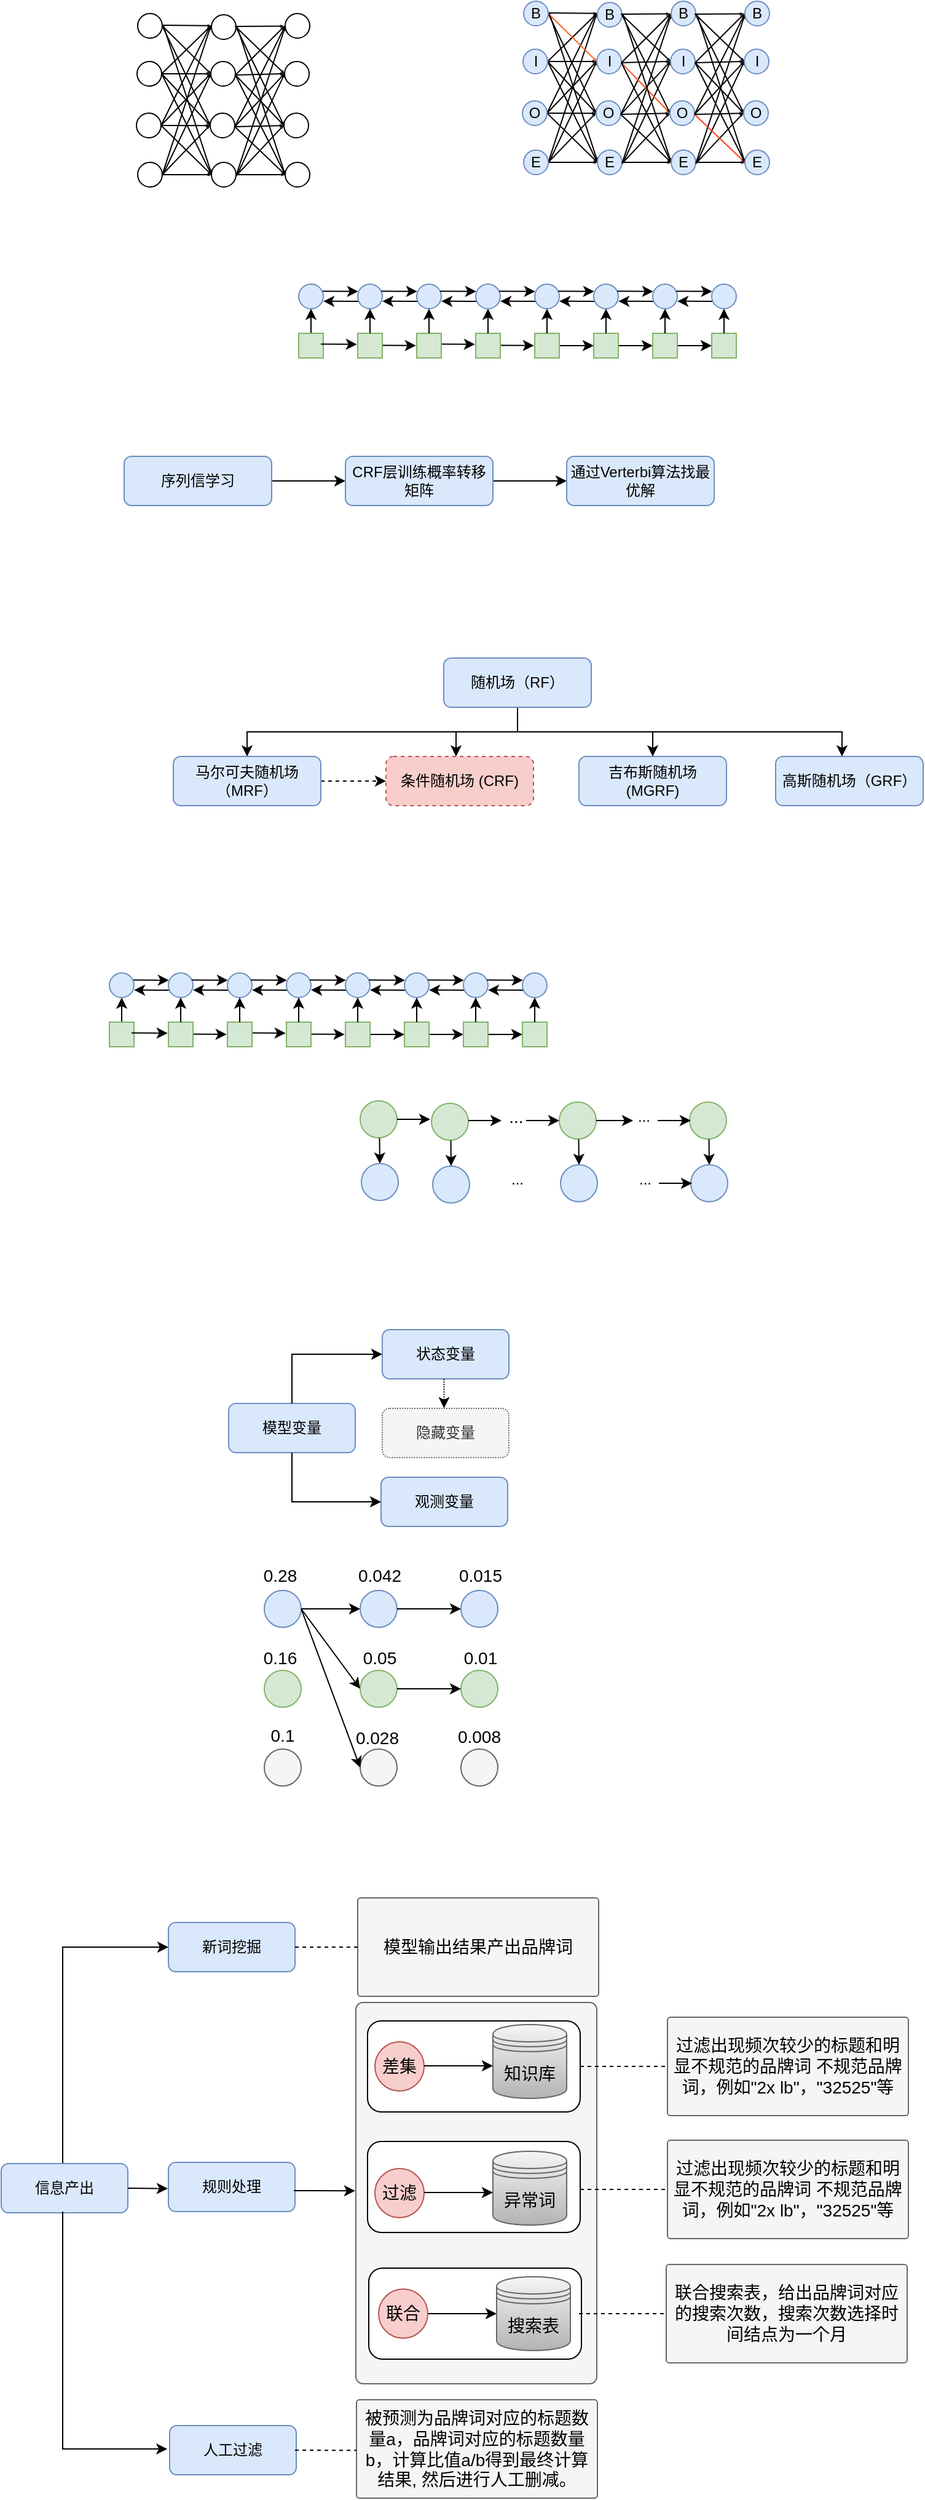 <mxfile version="20.2.0" type="github">
  <diagram id="C5RBs43oDa-KdzZeNtuy" name="Page-1">
    <mxGraphModel dx="1697" dy="1187" grid="1" gridSize="10" guides="1" tooltips="1" connect="1" arrows="1" fold="1" page="1" pageScale="1" pageWidth="827" pageHeight="1169" math="0" shadow="0">
      <root>
        <mxCell id="WIyWlLk6GJQsqaUBKTNV-0" />
        <mxCell id="WIyWlLk6GJQsqaUBKTNV-1" parent="WIyWlLk6GJQsqaUBKTNV-0" />
        <mxCell id="MZRQhrtmV5pLrXouPH-u-5" value="" style="rounded=0;orthogonalLoop=1;jettySize=auto;html=1;edgeStyle=orthogonalEdgeStyle;entryX=0;entryY=0.5;entryDx=0;entryDy=0;" edge="1" parent="WIyWlLk6GJQsqaUBKTNV-1" target="MZRQhrtmV5pLrXouPH-u-1">
          <mxGeometry relative="1" as="geometry">
            <mxPoint x="35" y="2010" as="targetPoint" />
            <mxPoint x="60" y="1800" as="sourcePoint" />
            <Array as="points">
              <mxPoint x="60" y="1800" />
              <mxPoint x="60" y="1687" />
            </Array>
          </mxGeometry>
        </mxCell>
        <mxCell id="MZRQhrtmV5pLrXouPH-u-27" value="" style="rounded=1;whiteSpace=wrap;html=1;fontSize=14;arcSize=3;fillColor=#f5f5f5;fontColor=#333333;strokeColor=#666666;" vertex="1" parent="WIyWlLk6GJQsqaUBKTNV-1">
          <mxGeometry x="298.5" y="1667" width="196" height="310" as="geometry" />
        </mxCell>
        <mxCell id="MZRQhrtmV5pLrXouPH-u-21" value="" style="rounded=1;whiteSpace=wrap;html=1;fontSize=14;" vertex="1" parent="WIyWlLk6GJQsqaUBKTNV-1">
          <mxGeometry x="308" y="1780" width="173" height="74" as="geometry" />
        </mxCell>
        <mxCell id="MZRQhrtmV5pLrXouPH-u-17" value="" style="rounded=1;whiteSpace=wrap;html=1;fontSize=14;" vertex="1" parent="WIyWlLk6GJQsqaUBKTNV-1">
          <mxGeometry x="308" y="1682" width="173" height="74" as="geometry" />
        </mxCell>
        <mxCell id="MZRQhrtmV5pLrXouPH-u-16" value="" style="rounded=1;whiteSpace=wrap;html=1;fontSize=14;" vertex="1" parent="WIyWlLk6GJQsqaUBKTNV-1">
          <mxGeometry x="309" y="1883" width="173" height="74" as="geometry" />
        </mxCell>
        <mxCell id="gly3M6yBo6mkt92Qv2Da-63" value="" style="rounded=0;orthogonalLoop=1;jettySize=auto;html=1;exitX=0.951;exitY=0.286;exitDx=0;exitDy=0;exitPerimeter=0;endArrow=classic;endFill=1;entryX=0.021;entryY=0.297;entryDx=0;entryDy=0;entryPerimeter=0;" parent="WIyWlLk6GJQsqaUBKTNV-1" edge="1">
          <mxGeometry relative="1" as="geometry">
            <mxPoint x="414.02" y="319.72" as="sourcePoint" />
            <mxPoint x="443.42" y="319.94" as="targetPoint" />
          </mxGeometry>
        </mxCell>
        <mxCell id="gly3M6yBo6mkt92Qv2Da-64" value="" style="rounded=0;orthogonalLoop=1;jettySize=auto;html=1;exitX=0.951;exitY=0.286;exitDx=0;exitDy=0;exitPerimeter=0;endArrow=classic;endFill=1;entryX=0.021;entryY=0.297;entryDx=0;entryDy=0;entryPerimeter=0;" parent="WIyWlLk6GJQsqaUBKTNV-1" edge="1">
          <mxGeometry relative="1" as="geometry">
            <mxPoint x="366.02" y="318.72" as="sourcePoint" />
            <mxPoint x="395.42" y="318.94" as="targetPoint" />
          </mxGeometry>
        </mxCell>
        <mxCell id="gly3M6yBo6mkt92Qv2Da-61" value="" style="rounded=0;orthogonalLoop=1;jettySize=auto;html=1;exitX=0.951;exitY=0.286;exitDx=0;exitDy=0;exitPerimeter=0;endArrow=classic;endFill=1;entryX=0.021;entryY=0.297;entryDx=0;entryDy=0;entryPerimeter=0;" parent="WIyWlLk6GJQsqaUBKTNV-1" edge="1">
          <mxGeometry relative="1" as="geometry">
            <mxPoint x="318.02" y="319.72" as="sourcePoint" />
            <mxPoint x="347.42" y="319.94" as="targetPoint" />
          </mxGeometry>
        </mxCell>
        <mxCell id="gly3M6yBo6mkt92Qv2Da-28" value="" style="rounded=0;orthogonalLoop=1;jettySize=auto;html=1;exitX=0.029;exitY=0.702;exitDx=0;exitDy=0;exitPerimeter=0;entryX=1.001;entryY=0.695;entryDx=0;entryDy=0;entryPerimeter=0;" parent="WIyWlLk6GJQsqaUBKTNV-1" target="gly3M6yBo6mkt92Qv2Da-11" edge="1">
          <mxGeometry relative="1" as="geometry">
            <mxPoint x="301.58" y="284.04" as="sourcePoint" />
            <mxPoint x="280" y="284" as="targetPoint" />
          </mxGeometry>
        </mxCell>
        <mxCell id="gly3M6yBo6mkt92Qv2Da-27" value="" style="rounded=0;orthogonalLoop=1;jettySize=auto;html=1;exitX=0.951;exitY=0.286;exitDx=0;exitDy=0;exitPerimeter=0;endArrow=classic;endFill=1;entryX=0.021;entryY=0.297;entryDx=0;entryDy=0;entryPerimeter=0;" parent="WIyWlLk6GJQsqaUBKTNV-1" source="gly3M6yBo6mkt92Qv2Da-11" target="gly3M6yBo6mkt92Qv2Da-12" edge="1">
          <mxGeometry relative="1" as="geometry">
            <mxPoint x="280" y="276" as="sourcePoint" />
            <mxPoint x="300" y="276" as="targetPoint" />
          </mxGeometry>
        </mxCell>
        <mxCell id="SsMaSS-ixUV3Psy7raRa-2" value="" style="edgeStyle=orthogonalEdgeStyle;rounded=0;orthogonalLoop=1;jettySize=auto;html=1;" parent="WIyWlLk6GJQsqaUBKTNV-1" source="WIyWlLk6GJQsqaUBKTNV-3" target="SsMaSS-ixUV3Psy7raRa-0" edge="1">
          <mxGeometry relative="1" as="geometry" />
        </mxCell>
        <mxCell id="WIyWlLk6GJQsqaUBKTNV-3" value="序列信学习" style="rounded=1;whiteSpace=wrap;html=1;fontSize=12;glass=0;strokeWidth=1;shadow=0;fillColor=#dae8fc;strokeColor=#6c8ebf;" parent="WIyWlLk6GJQsqaUBKTNV-1" vertex="1">
          <mxGeometry x="110" y="410" width="120" height="40" as="geometry" />
        </mxCell>
        <mxCell id="SsMaSS-ixUV3Psy7raRa-3" value="" style="edgeStyle=orthogonalEdgeStyle;rounded=0;orthogonalLoop=1;jettySize=auto;html=1;" parent="WIyWlLk6GJQsqaUBKTNV-1" source="SsMaSS-ixUV3Psy7raRa-0" target="SsMaSS-ixUV3Psy7raRa-1" edge="1">
          <mxGeometry relative="1" as="geometry" />
        </mxCell>
        <mxCell id="SsMaSS-ixUV3Psy7raRa-0" value="CRF层训练概率转移矩阵" style="rounded=1;whiteSpace=wrap;html=1;fontSize=12;glass=0;strokeWidth=1;shadow=0;fillColor=#dae8fc;strokeColor=#6c8ebf;" parent="WIyWlLk6GJQsqaUBKTNV-1" vertex="1">
          <mxGeometry x="290" y="410" width="120" height="40" as="geometry" />
        </mxCell>
        <mxCell id="SsMaSS-ixUV3Psy7raRa-1" value="通过Verterbi算法找最优解" style="rounded=1;whiteSpace=wrap;html=1;fontSize=12;glass=0;strokeWidth=1;shadow=0;fillColor=#dae8fc;strokeColor=#6c8ebf;" parent="WIyWlLk6GJQsqaUBKTNV-1" vertex="1">
          <mxGeometry x="470" y="410" width="120" height="40" as="geometry" />
        </mxCell>
        <mxCell id="SsMaSS-ixUV3Psy7raRa-10" value="" style="edgeStyle=orthogonalEdgeStyle;rounded=0;orthogonalLoop=1;jettySize=auto;html=1;" parent="WIyWlLk6GJQsqaUBKTNV-1" source="SsMaSS-ixUV3Psy7raRa-4" edge="1">
          <mxGeometry relative="1" as="geometry">
            <mxPoint x="380" y="654" as="targetPoint" />
            <Array as="points">
              <mxPoint x="430" y="634" />
              <mxPoint x="380" y="634" />
            </Array>
          </mxGeometry>
        </mxCell>
        <mxCell id="SsMaSS-ixUV3Psy7raRa-4" value="随机场（RF）" style="rounded=1;whiteSpace=wrap;html=1;fontSize=12;glass=0;strokeWidth=1;shadow=0;fillColor=#dae8fc;strokeColor=#6c8ebf;" parent="WIyWlLk6GJQsqaUBKTNV-1" vertex="1">
          <mxGeometry x="370" y="574" width="120" height="40" as="geometry" />
        </mxCell>
        <mxCell id="SsMaSS-ixUV3Psy7raRa-20" value="" style="edgeStyle=none;rounded=0;orthogonalLoop=1;jettySize=auto;html=1;endFill=1;dashed=1;" parent="WIyWlLk6GJQsqaUBKTNV-1" source="SsMaSS-ixUV3Psy7raRa-5" target="SsMaSS-ixUV3Psy7raRa-18" edge="1">
          <mxGeometry relative="1" as="geometry">
            <Array as="points">
              <mxPoint x="300" y="674" />
            </Array>
          </mxGeometry>
        </mxCell>
        <mxCell id="SsMaSS-ixUV3Psy7raRa-5" value="马尔可夫随机场（MRF）" style="rounded=1;whiteSpace=wrap;html=1;fontSize=12;glass=0;strokeWidth=1;shadow=0;fillColor=#dae8fc;strokeColor=#6c8ebf;" parent="WIyWlLk6GJQsqaUBKTNV-1" vertex="1">
          <mxGeometry x="150" y="654" width="120" height="40" as="geometry" />
        </mxCell>
        <mxCell id="SsMaSS-ixUV3Psy7raRa-6" value="&lt;span style=&quot;text-align: left;&quot;&gt;吉布斯随机场 (MGRF)&lt;/span&gt;" style="rounded=1;whiteSpace=wrap;html=1;fontSize=12;glass=0;strokeWidth=1;shadow=0;fillColor=#dae8fc;strokeColor=#6c8ebf;" parent="WIyWlLk6GJQsqaUBKTNV-1" vertex="1">
          <mxGeometry x="480" y="654" width="120" height="40" as="geometry" />
        </mxCell>
        <mxCell id="SsMaSS-ixUV3Psy7raRa-9" value="&lt;span style=&quot;text-align: left;&quot;&gt;高斯随机场（GRF）&lt;/span&gt;" style="rounded=1;whiteSpace=wrap;html=1;fontSize=12;glass=0;strokeWidth=1;shadow=0;fillColor=#dae8fc;strokeColor=#6c8ebf;" parent="WIyWlLk6GJQsqaUBKTNV-1" vertex="1">
          <mxGeometry x="640" y="654" width="120" height="40" as="geometry" />
        </mxCell>
        <mxCell id="SsMaSS-ixUV3Psy7raRa-15" value="" style="edgeStyle=orthogonalEdgeStyle;rounded=0;orthogonalLoop=1;jettySize=auto;html=1;entryX=0.5;entryY=0;entryDx=0;entryDy=0;" parent="WIyWlLk6GJQsqaUBKTNV-1" target="SsMaSS-ixUV3Psy7raRa-5" edge="1">
          <mxGeometry relative="1" as="geometry">
            <mxPoint x="380" y="634" as="sourcePoint" />
            <mxPoint x="390.017" y="664" as="targetPoint" />
            <Array as="points">
              <mxPoint x="210" y="634" />
            </Array>
          </mxGeometry>
        </mxCell>
        <mxCell id="SsMaSS-ixUV3Psy7raRa-16" value="" style="edgeStyle=orthogonalEdgeStyle;rounded=0;orthogonalLoop=1;jettySize=auto;html=1;entryX=0.5;entryY=0;entryDx=0;entryDy=0;" parent="WIyWlLk6GJQsqaUBKTNV-1" edge="1">
          <mxGeometry relative="1" as="geometry">
            <mxPoint x="430" y="634" as="sourcePoint" />
            <mxPoint x="540" y="654" as="targetPoint" />
            <Array as="points">
              <mxPoint x="540" y="634" />
            </Array>
          </mxGeometry>
        </mxCell>
        <mxCell id="SsMaSS-ixUV3Psy7raRa-17" value="" style="edgeStyle=orthogonalEdgeStyle;rounded=0;orthogonalLoop=1;jettySize=auto;html=1;entryX=0.5;entryY=0;entryDx=0;entryDy=0;" parent="WIyWlLk6GJQsqaUBKTNV-1" edge="1">
          <mxGeometry relative="1" as="geometry">
            <mxPoint x="540" y="634" as="sourcePoint" />
            <mxPoint x="693.97" y="654" as="targetPoint" />
            <Array as="points">
              <mxPoint x="693.97" y="634" />
            </Array>
          </mxGeometry>
        </mxCell>
        <mxCell id="SsMaSS-ixUV3Psy7raRa-18" value="&lt;span style=&quot;text-align: left;&quot;&gt;条件随机场 (CRF)&lt;/span&gt;" style="rounded=1;whiteSpace=wrap;html=1;fontSize=12;glass=0;strokeWidth=1;shadow=0;fillColor=#f8cecc;strokeColor=#b85450;dashed=1;" parent="WIyWlLk6GJQsqaUBKTNV-1" vertex="1">
          <mxGeometry x="323" y="654" width="120" height="40" as="geometry" />
        </mxCell>
        <mxCell id="gly3M6yBo6mkt92Qv2Da-19" value="" style="edgeStyle=orthogonalEdgeStyle;rounded=0;orthogonalLoop=1;jettySize=auto;html=1;" parent="WIyWlLk6GJQsqaUBKTNV-1" source="gly3M6yBo6mkt92Qv2Da-3" edge="1">
          <mxGeometry relative="1" as="geometry">
            <mxPoint x="262" y="290" as="targetPoint" />
          </mxGeometry>
        </mxCell>
        <mxCell id="gly3M6yBo6mkt92Qv2Da-3" value="" style="whiteSpace=wrap;html=1;aspect=fixed;fillColor=#d5e8d4;strokeColor=#82b366;" parent="WIyWlLk6GJQsqaUBKTNV-1" vertex="1">
          <mxGeometry x="252" y="310" width="20" height="20" as="geometry" />
        </mxCell>
        <mxCell id="gly3M6yBo6mkt92Qv2Da-5" value="" style="whiteSpace=wrap;html=1;aspect=fixed;fillColor=#d5e8d4;strokeColor=#82b366;" parent="WIyWlLk6GJQsqaUBKTNV-1" vertex="1">
          <mxGeometry x="300" y="310" width="20" height="20" as="geometry" />
        </mxCell>
        <mxCell id="gly3M6yBo6mkt92Qv2Da-11" value="" style="ellipse;whiteSpace=wrap;html=1;aspect=fixed;fillColor=#dae8fc;strokeColor=#6c8ebf;" parent="WIyWlLk6GJQsqaUBKTNV-1" vertex="1">
          <mxGeometry x="252" y="270" width="20" height="20" as="geometry" />
        </mxCell>
        <mxCell id="gly3M6yBo6mkt92Qv2Da-12" value="" style="ellipse;whiteSpace=wrap;html=1;aspect=fixed;fillColor=#dae8fc;strokeColor=#6c8ebf;" parent="WIyWlLk6GJQsqaUBKTNV-1" vertex="1">
          <mxGeometry x="300" y="270" width="20" height="20" as="geometry" />
        </mxCell>
        <mxCell id="gly3M6yBo6mkt92Qv2Da-21" value="" style="edgeStyle=orthogonalEdgeStyle;rounded=0;orthogonalLoop=1;jettySize=auto;html=1;" parent="WIyWlLk6GJQsqaUBKTNV-1" edge="1">
          <mxGeometry relative="1" as="geometry">
            <mxPoint x="310" y="310" as="sourcePoint" />
            <mxPoint x="310" y="290" as="targetPoint" />
          </mxGeometry>
        </mxCell>
        <mxCell id="gly3M6yBo6mkt92Qv2Da-30" value="" style="rounded=0;orthogonalLoop=1;jettySize=auto;html=1;exitX=0.029;exitY=0.702;exitDx=0;exitDy=0;exitPerimeter=0;entryX=1.001;entryY=0.695;entryDx=0;entryDy=0;entryPerimeter=0;" parent="WIyWlLk6GJQsqaUBKTNV-1" edge="1">
          <mxGeometry relative="1" as="geometry">
            <mxPoint x="349.58" y="284.04" as="sourcePoint" />
            <mxPoint x="320.02" y="283.9" as="targetPoint" />
          </mxGeometry>
        </mxCell>
        <mxCell id="gly3M6yBo6mkt92Qv2Da-31" value="" style="rounded=0;orthogonalLoop=1;jettySize=auto;html=1;exitX=0.951;exitY=0.286;exitDx=0;exitDy=0;exitPerimeter=0;endArrow=classic;endFill=1;entryX=0.021;entryY=0.297;entryDx=0;entryDy=0;entryPerimeter=0;" parent="WIyWlLk6GJQsqaUBKTNV-1" target="gly3M6yBo6mkt92Qv2Da-33" edge="1">
          <mxGeometry relative="1" as="geometry">
            <mxPoint x="319.02" y="275.72" as="sourcePoint" />
            <mxPoint x="348" y="276" as="targetPoint" />
          </mxGeometry>
        </mxCell>
        <mxCell id="gly3M6yBo6mkt92Qv2Da-32" value="" style="whiteSpace=wrap;html=1;aspect=fixed;fillColor=#d5e8d4;strokeColor=#82b366;" parent="WIyWlLk6GJQsqaUBKTNV-1" vertex="1">
          <mxGeometry x="348" y="310" width="20" height="20" as="geometry" />
        </mxCell>
        <mxCell id="gly3M6yBo6mkt92Qv2Da-33" value="" style="ellipse;whiteSpace=wrap;html=1;aspect=fixed;fillColor=#dae8fc;strokeColor=#6c8ebf;" parent="WIyWlLk6GJQsqaUBKTNV-1" vertex="1">
          <mxGeometry x="348" y="270" width="20" height="20" as="geometry" />
        </mxCell>
        <mxCell id="gly3M6yBo6mkt92Qv2Da-34" value="" style="edgeStyle=orthogonalEdgeStyle;rounded=0;orthogonalLoop=1;jettySize=auto;html=1;" parent="WIyWlLk6GJQsqaUBKTNV-1" edge="1">
          <mxGeometry relative="1" as="geometry">
            <mxPoint x="358" y="310" as="sourcePoint" />
            <mxPoint x="358" y="290" as="targetPoint" />
          </mxGeometry>
        </mxCell>
        <mxCell id="gly3M6yBo6mkt92Qv2Da-35" value="" style="rounded=0;orthogonalLoop=1;jettySize=auto;html=1;exitX=0.029;exitY=0.702;exitDx=0;exitDy=0;exitPerimeter=0;entryX=1.001;entryY=0.695;entryDx=0;entryDy=0;entryPerimeter=0;" parent="WIyWlLk6GJQsqaUBKTNV-1" edge="1">
          <mxGeometry relative="1" as="geometry">
            <mxPoint x="397.58" y="284.04" as="sourcePoint" />
            <mxPoint x="368.02" y="283.9" as="targetPoint" />
          </mxGeometry>
        </mxCell>
        <mxCell id="gly3M6yBo6mkt92Qv2Da-36" value="" style="rounded=0;orthogonalLoop=1;jettySize=auto;html=1;exitX=0.951;exitY=0.286;exitDx=0;exitDy=0;exitPerimeter=0;endArrow=classic;endFill=1;entryX=0.021;entryY=0.297;entryDx=0;entryDy=0;entryPerimeter=0;" parent="WIyWlLk6GJQsqaUBKTNV-1" target="gly3M6yBo6mkt92Qv2Da-38" edge="1">
          <mxGeometry relative="1" as="geometry">
            <mxPoint x="367.02" y="275.72" as="sourcePoint" />
            <mxPoint x="396" y="276" as="targetPoint" />
          </mxGeometry>
        </mxCell>
        <mxCell id="gly3M6yBo6mkt92Qv2Da-37" value="" style="whiteSpace=wrap;html=1;aspect=fixed;fillColor=#d5e8d4;strokeColor=#82b366;" parent="WIyWlLk6GJQsqaUBKTNV-1" vertex="1">
          <mxGeometry x="396" y="310" width="20" height="20" as="geometry" />
        </mxCell>
        <mxCell id="gly3M6yBo6mkt92Qv2Da-38" value="" style="ellipse;whiteSpace=wrap;html=1;aspect=fixed;fillColor=#dae8fc;strokeColor=#6c8ebf;" parent="WIyWlLk6GJQsqaUBKTNV-1" vertex="1">
          <mxGeometry x="396" y="270" width="20" height="20" as="geometry" />
        </mxCell>
        <mxCell id="gly3M6yBo6mkt92Qv2Da-39" value="" style="edgeStyle=orthogonalEdgeStyle;rounded=0;orthogonalLoop=1;jettySize=auto;html=1;" parent="WIyWlLk6GJQsqaUBKTNV-1" edge="1">
          <mxGeometry relative="1" as="geometry">
            <mxPoint x="406" y="310" as="sourcePoint" />
            <mxPoint x="406" y="290" as="targetPoint" />
          </mxGeometry>
        </mxCell>
        <mxCell id="gly3M6yBo6mkt92Qv2Da-40" value="" style="rounded=0;orthogonalLoop=1;jettySize=auto;html=1;exitX=0.029;exitY=0.702;exitDx=0;exitDy=0;exitPerimeter=0;entryX=1.001;entryY=0.695;entryDx=0;entryDy=0;entryPerimeter=0;" parent="WIyWlLk6GJQsqaUBKTNV-1" edge="1">
          <mxGeometry relative="1" as="geometry">
            <mxPoint x="445.58" y="284.04" as="sourcePoint" />
            <mxPoint x="416.02" y="283.9" as="targetPoint" />
          </mxGeometry>
        </mxCell>
        <mxCell id="gly3M6yBo6mkt92Qv2Da-41" value="" style="rounded=0;orthogonalLoop=1;jettySize=auto;html=1;exitX=0.951;exitY=0.286;exitDx=0;exitDy=0;exitPerimeter=0;endArrow=classic;endFill=1;entryX=0.021;entryY=0.297;entryDx=0;entryDy=0;entryPerimeter=0;" parent="WIyWlLk6GJQsqaUBKTNV-1" target="gly3M6yBo6mkt92Qv2Da-43" edge="1">
          <mxGeometry relative="1" as="geometry">
            <mxPoint x="415.02" y="275.72" as="sourcePoint" />
            <mxPoint x="444" y="276" as="targetPoint" />
          </mxGeometry>
        </mxCell>
        <mxCell id="gly3M6yBo6mkt92Qv2Da-67" value="" style="edgeStyle=none;rounded=0;orthogonalLoop=1;jettySize=auto;html=1;endArrow=classic;endFill=1;entryX=0;entryY=0.5;entryDx=0;entryDy=0;" parent="WIyWlLk6GJQsqaUBKTNV-1" source="gly3M6yBo6mkt92Qv2Da-42" target="gly3M6yBo6mkt92Qv2Da-47" edge="1">
          <mxGeometry relative="1" as="geometry" />
        </mxCell>
        <mxCell id="gly3M6yBo6mkt92Qv2Da-42" value="" style="whiteSpace=wrap;html=1;aspect=fixed;fillColor=#d5e8d4;strokeColor=#82b366;" parent="WIyWlLk6GJQsqaUBKTNV-1" vertex="1">
          <mxGeometry x="444" y="310" width="20" height="20" as="geometry" />
        </mxCell>
        <mxCell id="gly3M6yBo6mkt92Qv2Da-43" value="" style="ellipse;whiteSpace=wrap;html=1;aspect=fixed;fillColor=#dae8fc;strokeColor=#6c8ebf;" parent="WIyWlLk6GJQsqaUBKTNV-1" vertex="1">
          <mxGeometry x="444" y="270" width="20" height="20" as="geometry" />
        </mxCell>
        <mxCell id="gly3M6yBo6mkt92Qv2Da-44" value="" style="edgeStyle=orthogonalEdgeStyle;rounded=0;orthogonalLoop=1;jettySize=auto;html=1;" parent="WIyWlLk6GJQsqaUBKTNV-1" edge="1">
          <mxGeometry relative="1" as="geometry">
            <mxPoint x="454" y="310" as="sourcePoint" />
            <mxPoint x="454" y="290" as="targetPoint" />
          </mxGeometry>
        </mxCell>
        <mxCell id="gly3M6yBo6mkt92Qv2Da-45" value="" style="rounded=0;orthogonalLoop=1;jettySize=auto;html=1;exitX=0.029;exitY=0.702;exitDx=0;exitDy=0;exitPerimeter=0;entryX=1.001;entryY=0.695;entryDx=0;entryDy=0;entryPerimeter=0;" parent="WIyWlLk6GJQsqaUBKTNV-1" edge="1">
          <mxGeometry relative="1" as="geometry">
            <mxPoint x="493.58" y="284.04" as="sourcePoint" />
            <mxPoint x="464.02" y="283.9" as="targetPoint" />
          </mxGeometry>
        </mxCell>
        <mxCell id="gly3M6yBo6mkt92Qv2Da-46" value="" style="rounded=0;orthogonalLoop=1;jettySize=auto;html=1;exitX=0.951;exitY=0.286;exitDx=0;exitDy=0;exitPerimeter=0;endArrow=classic;endFill=1;entryX=0.021;entryY=0.297;entryDx=0;entryDy=0;entryPerimeter=0;" parent="WIyWlLk6GJQsqaUBKTNV-1" target="gly3M6yBo6mkt92Qv2Da-48" edge="1">
          <mxGeometry relative="1" as="geometry">
            <mxPoint x="463.02" y="275.72" as="sourcePoint" />
            <mxPoint x="492" y="276" as="targetPoint" />
          </mxGeometry>
        </mxCell>
        <mxCell id="gly3M6yBo6mkt92Qv2Da-69" value="" style="edgeStyle=none;rounded=0;orthogonalLoop=1;jettySize=auto;html=1;endArrow=classic;endFill=1;entryX=0;entryY=0.5;entryDx=0;entryDy=0;" parent="WIyWlLk6GJQsqaUBKTNV-1" source="gly3M6yBo6mkt92Qv2Da-47" target="gly3M6yBo6mkt92Qv2Da-52" edge="1">
          <mxGeometry relative="1" as="geometry" />
        </mxCell>
        <mxCell id="gly3M6yBo6mkt92Qv2Da-47" value="" style="whiteSpace=wrap;html=1;aspect=fixed;fillColor=#d5e8d4;strokeColor=#82b366;" parent="WIyWlLk6GJQsqaUBKTNV-1" vertex="1">
          <mxGeometry x="492" y="310" width="20" height="20" as="geometry" />
        </mxCell>
        <mxCell id="gly3M6yBo6mkt92Qv2Da-48" value="" style="ellipse;whiteSpace=wrap;html=1;aspect=fixed;fillColor=#dae8fc;strokeColor=#6c8ebf;" parent="WIyWlLk6GJQsqaUBKTNV-1" vertex="1">
          <mxGeometry x="492" y="270" width="20" height="20" as="geometry" />
        </mxCell>
        <mxCell id="gly3M6yBo6mkt92Qv2Da-49" value="" style="edgeStyle=orthogonalEdgeStyle;rounded=0;orthogonalLoop=1;jettySize=auto;html=1;" parent="WIyWlLk6GJQsqaUBKTNV-1" edge="1">
          <mxGeometry relative="1" as="geometry">
            <mxPoint x="502" y="310" as="sourcePoint" />
            <mxPoint x="502" y="290" as="targetPoint" />
          </mxGeometry>
        </mxCell>
        <mxCell id="gly3M6yBo6mkt92Qv2Da-50" value="" style="rounded=0;orthogonalLoop=1;jettySize=auto;html=1;exitX=0.029;exitY=0.702;exitDx=0;exitDy=0;exitPerimeter=0;entryX=1.001;entryY=0.695;entryDx=0;entryDy=0;entryPerimeter=0;" parent="WIyWlLk6GJQsqaUBKTNV-1" edge="1">
          <mxGeometry relative="1" as="geometry">
            <mxPoint x="541.58" y="284.04" as="sourcePoint" />
            <mxPoint x="512.02" y="283.9" as="targetPoint" />
          </mxGeometry>
        </mxCell>
        <mxCell id="gly3M6yBo6mkt92Qv2Da-51" value="" style="rounded=0;orthogonalLoop=1;jettySize=auto;html=1;exitX=0.951;exitY=0.286;exitDx=0;exitDy=0;exitPerimeter=0;endArrow=classic;endFill=1;entryX=0.021;entryY=0.297;entryDx=0;entryDy=0;entryPerimeter=0;" parent="WIyWlLk6GJQsqaUBKTNV-1" target="gly3M6yBo6mkt92Qv2Da-53" edge="1">
          <mxGeometry relative="1" as="geometry">
            <mxPoint x="511.02" y="275.72" as="sourcePoint" />
            <mxPoint x="540" y="276" as="targetPoint" />
          </mxGeometry>
        </mxCell>
        <mxCell id="gly3M6yBo6mkt92Qv2Da-71" value="" style="edgeStyle=none;rounded=0;orthogonalLoop=1;jettySize=auto;html=1;endArrow=classic;endFill=1;entryX=0;entryY=0.5;entryDx=0;entryDy=0;" parent="WIyWlLk6GJQsqaUBKTNV-1" source="gly3M6yBo6mkt92Qv2Da-52" target="gly3M6yBo6mkt92Qv2Da-57" edge="1">
          <mxGeometry relative="1" as="geometry" />
        </mxCell>
        <mxCell id="gly3M6yBo6mkt92Qv2Da-52" value="" style="whiteSpace=wrap;html=1;aspect=fixed;fillColor=#d5e8d4;strokeColor=#82b366;" parent="WIyWlLk6GJQsqaUBKTNV-1" vertex="1">
          <mxGeometry x="540" y="310" width="20" height="20" as="geometry" />
        </mxCell>
        <mxCell id="gly3M6yBo6mkt92Qv2Da-53" value="" style="ellipse;whiteSpace=wrap;html=1;aspect=fixed;fillColor=#dae8fc;strokeColor=#6c8ebf;" parent="WIyWlLk6GJQsqaUBKTNV-1" vertex="1">
          <mxGeometry x="540" y="270" width="20" height="20" as="geometry" />
        </mxCell>
        <mxCell id="gly3M6yBo6mkt92Qv2Da-54" value="" style="edgeStyle=orthogonalEdgeStyle;rounded=0;orthogonalLoop=1;jettySize=auto;html=1;" parent="WIyWlLk6GJQsqaUBKTNV-1" edge="1">
          <mxGeometry relative="1" as="geometry">
            <mxPoint x="550" y="310" as="sourcePoint" />
            <mxPoint x="550" y="290" as="targetPoint" />
          </mxGeometry>
        </mxCell>
        <mxCell id="gly3M6yBo6mkt92Qv2Da-55" value="" style="rounded=0;orthogonalLoop=1;jettySize=auto;html=1;exitX=0.029;exitY=0.702;exitDx=0;exitDy=0;exitPerimeter=0;entryX=1.001;entryY=0.695;entryDx=0;entryDy=0;entryPerimeter=0;" parent="WIyWlLk6GJQsqaUBKTNV-1" edge="1">
          <mxGeometry relative="1" as="geometry">
            <mxPoint x="589.58" y="284.04" as="sourcePoint" />
            <mxPoint x="560.02" y="283.9" as="targetPoint" />
          </mxGeometry>
        </mxCell>
        <mxCell id="gly3M6yBo6mkt92Qv2Da-56" value="" style="rounded=0;orthogonalLoop=1;jettySize=auto;html=1;exitX=0.951;exitY=0.286;exitDx=0;exitDy=0;exitPerimeter=0;endArrow=classic;endFill=1;entryX=0.021;entryY=0.297;entryDx=0;entryDy=0;entryPerimeter=0;" parent="WIyWlLk6GJQsqaUBKTNV-1" target="gly3M6yBo6mkt92Qv2Da-58" edge="1">
          <mxGeometry relative="1" as="geometry">
            <mxPoint x="559.02" y="275.72" as="sourcePoint" />
            <mxPoint x="588" y="276" as="targetPoint" />
          </mxGeometry>
        </mxCell>
        <mxCell id="gly3M6yBo6mkt92Qv2Da-57" value="" style="whiteSpace=wrap;html=1;aspect=fixed;fillColor=#d5e8d4;strokeColor=#82b366;" parent="WIyWlLk6GJQsqaUBKTNV-1" vertex="1">
          <mxGeometry x="588" y="310" width="20" height="20" as="geometry" />
        </mxCell>
        <mxCell id="gly3M6yBo6mkt92Qv2Da-58" value="" style="ellipse;whiteSpace=wrap;html=1;aspect=fixed;fillColor=#dae8fc;strokeColor=#6c8ebf;" parent="WIyWlLk6GJQsqaUBKTNV-1" vertex="1">
          <mxGeometry x="588" y="270" width="20" height="20" as="geometry" />
        </mxCell>
        <mxCell id="gly3M6yBo6mkt92Qv2Da-59" value="" style="edgeStyle=orthogonalEdgeStyle;rounded=0;orthogonalLoop=1;jettySize=auto;html=1;" parent="WIyWlLk6GJQsqaUBKTNV-1" edge="1">
          <mxGeometry relative="1" as="geometry">
            <mxPoint x="598" y="310" as="sourcePoint" />
            <mxPoint x="598" y="290" as="targetPoint" />
          </mxGeometry>
        </mxCell>
        <mxCell id="gly3M6yBo6mkt92Qv2Da-60" value="" style="rounded=0;orthogonalLoop=1;jettySize=auto;html=1;exitX=0.951;exitY=0.286;exitDx=0;exitDy=0;exitPerimeter=0;endArrow=classic;endFill=1;entryX=0.021;entryY=0.297;entryDx=0;entryDy=0;entryPerimeter=0;" parent="WIyWlLk6GJQsqaUBKTNV-1" edge="1">
          <mxGeometry relative="1" as="geometry">
            <mxPoint x="270.02" y="318.72" as="sourcePoint" />
            <mxPoint x="299.42" y="318.94" as="targetPoint" />
          </mxGeometry>
        </mxCell>
        <mxCell id="cCAYdUyXUanbqZRgbHQI-0" style="rounded=0;orthogonalLoop=1;jettySize=auto;html=1;exitX=1;exitY=0.5;exitDx=0;exitDy=0;endArrow=classicThin;endFill=0;startSize=3;endSize=0;entryX=0;entryY=0.5;entryDx=0;entryDy=0;" parent="WIyWlLk6GJQsqaUBKTNV-1" source="cCAYdUyXUanbqZRgbHQI-22" target="cCAYdUyXUanbqZRgbHQI-23" edge="1">
          <mxGeometry relative="1" as="geometry">
            <mxPoint x="464" y="141" as="sourcePoint" />
            <mxPoint x="496" y="170" as="targetPoint" />
          </mxGeometry>
        </mxCell>
        <mxCell id="cCAYdUyXUanbqZRgbHQI-1" style="rounded=0;orthogonalLoop=1;jettySize=auto;html=1;exitX=1;exitY=0.5;exitDx=0;exitDy=0;entryX=-0.015;entryY=0.497;entryDx=0;entryDy=0;endArrow=classicThin;endFill=0;startSize=3;endSize=0;entryPerimeter=0;" parent="WIyWlLk6GJQsqaUBKTNV-1" source="cCAYdUyXUanbqZRgbHQI-22" target="cCAYdUyXUanbqZRgbHQI-21" edge="1">
          <mxGeometry relative="1" as="geometry">
            <mxPoint x="465" y="181" as="sourcePoint" />
            <mxPoint x="506" y="180" as="targetPoint" />
          </mxGeometry>
        </mxCell>
        <mxCell id="cCAYdUyXUanbqZRgbHQI-2" style="rounded=0;orthogonalLoop=1;jettySize=auto;html=1;entryX=0;entryY=0.5;entryDx=0;entryDy=0;endArrow=classicThin;endFill=0;startSize=3;endSize=0;" parent="WIyWlLk6GJQsqaUBKTNV-1" target="cCAYdUyXUanbqZRgbHQI-19" edge="1">
          <mxGeometry relative="1" as="geometry">
            <mxPoint x="456" y="170" as="sourcePoint" />
            <mxPoint x="504" y="140" as="targetPoint" />
          </mxGeometry>
        </mxCell>
        <mxCell id="cCAYdUyXUanbqZRgbHQI-3" style="rounded=0;orthogonalLoop=1;jettySize=auto;html=1;exitX=1;exitY=0.5;exitDx=0;exitDy=0;endArrow=classicThin;endFill=0;startSize=3;endSize=0;" parent="WIyWlLk6GJQsqaUBKTNV-1" source="cCAYdUyXUanbqZRgbHQI-22" edge="1">
          <mxGeometry relative="1" as="geometry">
            <mxPoint x="452.5" y="172" as="sourcePoint" />
            <mxPoint x="494.5" y="50" as="targetPoint" />
          </mxGeometry>
        </mxCell>
        <mxCell id="cCAYdUyXUanbqZRgbHQI-4" style="rounded=0;orthogonalLoop=1;jettySize=auto;html=1;exitX=1;exitY=0.5;exitDx=0;exitDy=0;entryX=0;entryY=0.5;entryDx=0;entryDy=0;endArrow=classicThin;endFill=0;startSize=3;endSize=0;" parent="WIyWlLk6GJQsqaUBKTNV-1" source="cCAYdUyXUanbqZRgbHQI-20" target="cCAYdUyXUanbqZRgbHQI-23" edge="1">
          <mxGeometry relative="1" as="geometry">
            <mxPoint x="464.0" y="141.0" as="sourcePoint" />
            <mxPoint x="503.6" y="138.66" as="targetPoint" />
          </mxGeometry>
        </mxCell>
        <mxCell id="cCAYdUyXUanbqZRgbHQI-5" style="rounded=0;orthogonalLoop=1;jettySize=auto;html=1;exitX=1;exitY=0.5;exitDx=0;exitDy=0;entryX=-0.019;entryY=0.504;entryDx=0;entryDy=0;entryPerimeter=0;endArrow=classicThin;endFill=0;startSize=3;endSize=0;" parent="WIyWlLk6GJQsqaUBKTNV-1" source="cCAYdUyXUanbqZRgbHQI-20" target="cCAYdUyXUanbqZRgbHQI-21" edge="1">
          <mxGeometry relative="1" as="geometry">
            <mxPoint x="464.0" y="141" as="sourcePoint" />
            <mxPoint x="504.04" y="96.48" as="targetPoint" />
          </mxGeometry>
        </mxCell>
        <mxCell id="cCAYdUyXUanbqZRgbHQI-6" style="rounded=0;orthogonalLoop=1;jettySize=auto;html=1;exitX=1;exitY=0.5;exitDx=0;exitDy=0;endArrow=classicThin;endFill=0;startSize=3;endSize=0;" parent="WIyWlLk6GJQsqaUBKTNV-1" source="cCAYdUyXUanbqZRgbHQI-20" edge="1">
          <mxGeometry relative="1" as="geometry">
            <mxPoint x="451.0" y="131" as="sourcePoint" />
            <mxPoint x="494" y="50" as="targetPoint" />
          </mxGeometry>
        </mxCell>
        <mxCell id="cCAYdUyXUanbqZRgbHQI-7" style="rounded=0;orthogonalLoop=1;jettySize=auto;html=1;exitX=1;exitY=0.5;exitDx=0;exitDy=0;entryX=-0.013;entryY=0.502;entryDx=0;entryDy=0;endArrow=classicThin;endFill=0;startSize=3;endSize=0;entryPerimeter=0;" parent="WIyWlLk6GJQsqaUBKTNV-1" source="cCAYdUyXUanbqZRgbHQI-20" target="cCAYdUyXUanbqZRgbHQI-19" edge="1">
          <mxGeometry relative="1" as="geometry">
            <mxPoint x="464.0" y="141" as="sourcePoint" />
            <mxPoint x="505.0" y="60" as="targetPoint" />
          </mxGeometry>
        </mxCell>
        <mxCell id="cCAYdUyXUanbqZRgbHQI-8" style="rounded=0;orthogonalLoop=1;jettySize=auto;html=1;exitX=1;exitY=0.5;exitDx=0;exitDy=0;entryX=0;entryY=0.5;entryDx=0;entryDy=0;endArrow=classicThin;endFill=0;startSize=3;endSize=0;" parent="WIyWlLk6GJQsqaUBKTNV-1" source="cCAYdUyXUanbqZRgbHQI-18" target="cCAYdUyXUanbqZRgbHQI-21" edge="1">
          <mxGeometry relative="1" as="geometry">
            <mxPoint x="464.5" y="99" as="sourcePoint" />
            <mxPoint x="496" y="130" as="targetPoint" />
          </mxGeometry>
        </mxCell>
        <mxCell id="cCAYdUyXUanbqZRgbHQI-9" style="rounded=0;orthogonalLoop=1;jettySize=auto;html=1;exitX=1;exitY=0.5;exitDx=0;exitDy=0;entryX=-0.02;entryY=0.498;entryDx=0;entryDy=0;entryPerimeter=0;endArrow=classicThin;endFill=0;startSize=3;endSize=0;" parent="WIyWlLk6GJQsqaUBKTNV-1" source="cCAYdUyXUanbqZRgbHQI-18" target="cCAYdUyXUanbqZRgbHQI-19" edge="1">
          <mxGeometry relative="1" as="geometry">
            <mxPoint x="466" y="100" as="sourcePoint" />
            <mxPoint x="496" y="90" as="targetPoint" />
          </mxGeometry>
        </mxCell>
        <mxCell id="cCAYdUyXUanbqZRgbHQI-10" style="rounded=0;orthogonalLoop=1;jettySize=auto;html=1;exitX=1;exitY=0.5;exitDx=0;exitDy=0;entryX=-0.027;entryY=0.504;entryDx=0;entryDy=0;entryPerimeter=0;endArrow=classicThin;endFill=0;startSize=3;endSize=0;" parent="WIyWlLk6GJQsqaUBKTNV-1" edge="1">
          <mxGeometry relative="1" as="geometry">
            <mxPoint x="454.5" y="89" as="sourcePoint" />
            <mxPoint x="494.46" y="50.08" as="targetPoint" />
          </mxGeometry>
        </mxCell>
        <mxCell id="cCAYdUyXUanbqZRgbHQI-11" style="rounded=0;orthogonalLoop=1;jettySize=auto;html=1;entryX=0;entryY=0.5;entryDx=0;entryDy=0;endArrow=classicThin;endFill=0;startSize=3;endSize=0;exitX=1;exitY=0.5;exitDx=0;exitDy=0;" parent="WIyWlLk6GJQsqaUBKTNV-1" source="cCAYdUyXUanbqZRgbHQI-18" target="cCAYdUyXUanbqZRgbHQI-23" edge="1">
          <mxGeometry relative="1" as="geometry">
            <mxPoint x="456" y="90" as="sourcePoint" />
            <mxPoint x="513.7" y="108.16" as="targetPoint" />
            <Array as="points" />
          </mxGeometry>
        </mxCell>
        <mxCell id="cCAYdUyXUanbqZRgbHQI-12" style="rounded=0;orthogonalLoop=1;jettySize=auto;html=1;endArrow=classicThin;endFill=0;startSize=3;endSize=0;" parent="WIyWlLk6GJQsqaUBKTNV-1" edge="1">
          <mxGeometry relative="1" as="geometry">
            <mxPoint x="456" y="50" as="sourcePoint" />
            <mxPoint x="495" y="170" as="targetPoint" />
          </mxGeometry>
        </mxCell>
        <mxCell id="cCAYdUyXUanbqZRgbHQI-13" style="rounded=0;orthogonalLoop=1;jettySize=auto;html=1;exitX=1;exitY=0.5;exitDx=0;exitDy=0;entryX=0;entryY=0.5;entryDx=0;entryDy=0;endArrow=classicThin;endFill=0;startSize=3;endSize=0;strokeColor=#FF5E19;" parent="WIyWlLk6GJQsqaUBKTNV-1" source="cCAYdUyXUanbqZRgbHQI-16" target="cCAYdUyXUanbqZRgbHQI-19" edge="1">
          <mxGeometry relative="1" as="geometry">
            <mxPoint x="465" y="60" as="sourcePoint" />
            <mxPoint x="505" y="60" as="targetPoint" />
          </mxGeometry>
        </mxCell>
        <mxCell id="cCAYdUyXUanbqZRgbHQI-14" style="rounded=0;orthogonalLoop=1;jettySize=auto;html=1;entryX=0;entryY=0.5;entryDx=0;entryDy=0;exitX=1;exitY=0.5;exitDx=0;exitDy=0;endArrow=classicThin;endFill=0;startSize=3;endSize=0;" parent="WIyWlLk6GJQsqaUBKTNV-1" source="cCAYdUyXUanbqZRgbHQI-16" target="cCAYdUyXUanbqZRgbHQI-21" edge="1">
          <mxGeometry relative="1" as="geometry">
            <mxPoint x="456" y="50" as="sourcePoint" />
            <mxPoint x="504.5" y="98" as="targetPoint" />
          </mxGeometry>
        </mxCell>
        <mxCell id="cCAYdUyXUanbqZRgbHQI-15" style="rounded=0;orthogonalLoop=1;jettySize=auto;html=1;exitX=1;exitY=0.476;exitDx=0;exitDy=0;entryX=0;entryY=0.5;entryDx=0;entryDy=0;endArrow=classicThin;endFill=0;jumpSize=3;startSize=3;endSize=0;exitPerimeter=0;" parent="WIyWlLk6GJQsqaUBKTNV-1" edge="1">
          <mxGeometry relative="1" as="geometry">
            <mxPoint x="454" y="49.52" as="sourcePoint" />
            <mxPoint x="495.0" y="49.94" as="targetPoint" />
          </mxGeometry>
        </mxCell>
        <mxCell id="cCAYdUyXUanbqZRgbHQI-16" value="B" style="ellipse;whiteSpace=wrap;html=1;aspect=fixed;fillColor=#dae8fc;strokeColor=#6c8ebf;" parent="WIyWlLk6GJQsqaUBKTNV-1" vertex="1">
          <mxGeometry x="435" y="40" width="20" height="20" as="geometry" />
        </mxCell>
        <mxCell id="cCAYdUyXUanbqZRgbHQI-17" value="B" style="ellipse;whiteSpace=wrap;html=1;aspect=fixed;fillColor=#dae8fc;strokeColor=#6c8ebf;" parent="WIyWlLk6GJQsqaUBKTNV-1" vertex="1">
          <mxGeometry x="495" y="41" width="20" height="20" as="geometry" />
        </mxCell>
        <mxCell id="cCAYdUyXUanbqZRgbHQI-18" value="I" style="ellipse;whiteSpace=wrap;html=1;aspect=fixed;fillColor=#dae8fc;strokeColor=#6c8ebf;" parent="WIyWlLk6GJQsqaUBKTNV-1" vertex="1">
          <mxGeometry x="434.5" y="79" width="20" height="20" as="geometry" />
        </mxCell>
        <mxCell id="cCAYdUyXUanbqZRgbHQI-19" value="I" style="ellipse;whiteSpace=wrap;html=1;aspect=fixed;fillColor=#dae8fc;strokeColor=#6c8ebf;" parent="WIyWlLk6GJQsqaUBKTNV-1" vertex="1">
          <mxGeometry x="494.5" y="79" width="20" height="20" as="geometry" />
        </mxCell>
        <mxCell id="cCAYdUyXUanbqZRgbHQI-20" value="O" style="ellipse;whiteSpace=wrap;html=1;aspect=fixed;fillColor=#dae8fc;strokeColor=#6c8ebf;" parent="WIyWlLk6GJQsqaUBKTNV-1" vertex="1">
          <mxGeometry x="434" y="121" width="20" height="20" as="geometry" />
        </mxCell>
        <mxCell id="cCAYdUyXUanbqZRgbHQI-21" value="O" style="ellipse;whiteSpace=wrap;html=1;aspect=fixed;fillColor=#dae8fc;strokeColor=#6c8ebf;" parent="WIyWlLk6GJQsqaUBKTNV-1" vertex="1">
          <mxGeometry x="494" y="121" width="20" height="20" as="geometry" />
        </mxCell>
        <mxCell id="cCAYdUyXUanbqZRgbHQI-22" value="E" style="ellipse;whiteSpace=wrap;html=1;aspect=fixed;fillColor=#dae8fc;strokeColor=#6c8ebf;" parent="WIyWlLk6GJQsqaUBKTNV-1" vertex="1">
          <mxGeometry x="435" y="161" width="20" height="20" as="geometry" />
        </mxCell>
        <mxCell id="cCAYdUyXUanbqZRgbHQI-23" value="E" style="ellipse;whiteSpace=wrap;html=1;aspect=fixed;fillColor=#dae8fc;strokeColor=#6c8ebf;" parent="WIyWlLk6GJQsqaUBKTNV-1" vertex="1">
          <mxGeometry x="495" y="161" width="20" height="20" as="geometry" />
        </mxCell>
        <mxCell id="cCAYdUyXUanbqZRgbHQI-24" style="edgeStyle=none;rounded=0;orthogonalLoop=1;jettySize=auto;html=1;exitX=0;exitY=0.5;exitDx=0;exitDy=0;entryX=-0.002;entryY=0.452;entryDx=0;entryDy=0;entryPerimeter=0;" parent="WIyWlLk6GJQsqaUBKTNV-1" source="cCAYdUyXUanbqZRgbHQI-21" target="cCAYdUyXUanbqZRgbHQI-21" edge="1">
          <mxGeometry relative="1" as="geometry" />
        </mxCell>
        <mxCell id="cCAYdUyXUanbqZRgbHQI-25" style="rounded=0;orthogonalLoop=1;jettySize=auto;html=1;endArrow=classicThin;endFill=0;startSize=3;endSize=0;entryX=0;entryY=0.5;entryDx=0;entryDy=0;" parent="WIyWlLk6GJQsqaUBKTNV-1" target="cCAYdUyXUanbqZRgbHQI-44" edge="1">
          <mxGeometry relative="1" as="geometry">
            <mxPoint x="515" y="171" as="sourcePoint" />
            <mxPoint x="556" y="171" as="targetPoint" />
          </mxGeometry>
        </mxCell>
        <mxCell id="cCAYdUyXUanbqZRgbHQI-26" style="rounded=0;orthogonalLoop=1;jettySize=auto;html=1;exitX=1;exitY=0.5;exitDx=0;exitDy=0;entryX=-0.015;entryY=0.497;entryDx=0;entryDy=0;endArrow=classicThin;endFill=0;startSize=3;endSize=0;entryPerimeter=0;" parent="WIyWlLk6GJQsqaUBKTNV-1" target="cCAYdUyXUanbqZRgbHQI-43" edge="1">
          <mxGeometry relative="1" as="geometry">
            <mxPoint x="515" y="172" as="sourcePoint" />
            <mxPoint x="566" y="181" as="targetPoint" />
          </mxGeometry>
        </mxCell>
        <mxCell id="cCAYdUyXUanbqZRgbHQI-27" style="rounded=0;orthogonalLoop=1;jettySize=auto;html=1;entryX=0;entryY=0.5;entryDx=0;entryDy=0;endArrow=classicThin;endFill=0;startSize=3;endSize=0;" parent="WIyWlLk6GJQsqaUBKTNV-1" target="cCAYdUyXUanbqZRgbHQI-42" edge="1">
          <mxGeometry relative="1" as="geometry">
            <mxPoint x="516" y="171" as="sourcePoint" />
            <mxPoint x="564" y="141" as="targetPoint" />
          </mxGeometry>
        </mxCell>
        <mxCell id="cCAYdUyXUanbqZRgbHQI-28" style="rounded=0;orthogonalLoop=1;jettySize=auto;html=1;exitX=1;exitY=0.5;exitDx=0;exitDy=0;endArrow=classicThin;endFill=0;startSize=3;endSize=0;entryX=-0.004;entryY=0.556;entryDx=0;entryDy=0;entryPerimeter=0;" parent="WIyWlLk6GJQsqaUBKTNV-1" target="cCAYdUyXUanbqZRgbHQI-41" edge="1">
          <mxGeometry relative="1" as="geometry">
            <mxPoint x="515" y="172" as="sourcePoint" />
            <mxPoint x="554.5" y="51" as="targetPoint" />
          </mxGeometry>
        </mxCell>
        <mxCell id="cCAYdUyXUanbqZRgbHQI-29" style="rounded=0;orthogonalLoop=1;jettySize=auto;html=1;exitX=1;exitY=0.5;exitDx=0;exitDy=0;entryX=0;entryY=0.5;entryDx=0;entryDy=0;endArrow=classicThin;endFill=0;startSize=3;endSize=0;" parent="WIyWlLk6GJQsqaUBKTNV-1" target="cCAYdUyXUanbqZRgbHQI-44" edge="1">
          <mxGeometry relative="1" as="geometry">
            <mxPoint x="514" y="132" as="sourcePoint" />
            <mxPoint x="563.6" y="139.66" as="targetPoint" />
          </mxGeometry>
        </mxCell>
        <mxCell id="cCAYdUyXUanbqZRgbHQI-30" style="rounded=0;orthogonalLoop=1;jettySize=auto;html=1;exitX=1;exitY=0.5;exitDx=0;exitDy=0;entryX=-0.019;entryY=0.504;entryDx=0;entryDy=0;entryPerimeter=0;endArrow=classicThin;endFill=0;startSize=3;endSize=0;" parent="WIyWlLk6GJQsqaUBKTNV-1" target="cCAYdUyXUanbqZRgbHQI-43" edge="1">
          <mxGeometry relative="1" as="geometry">
            <mxPoint x="514" y="132" as="sourcePoint" />
            <mxPoint x="564.04" y="97.48" as="targetPoint" />
          </mxGeometry>
        </mxCell>
        <mxCell id="cCAYdUyXUanbqZRgbHQI-31" style="rounded=0;orthogonalLoop=1;jettySize=auto;html=1;exitX=1;exitY=0.5;exitDx=0;exitDy=0;endArrow=classicThin;endFill=0;startSize=3;endSize=0;entryX=0;entryY=0.5;entryDx=0;entryDy=0;" parent="WIyWlLk6GJQsqaUBKTNV-1" target="cCAYdUyXUanbqZRgbHQI-41" edge="1">
          <mxGeometry relative="1" as="geometry">
            <mxPoint x="514" y="132" as="sourcePoint" />
            <mxPoint x="554" y="51" as="targetPoint" />
          </mxGeometry>
        </mxCell>
        <mxCell id="cCAYdUyXUanbqZRgbHQI-32" style="rounded=0;orthogonalLoop=1;jettySize=auto;html=1;exitX=1;exitY=0.5;exitDx=0;exitDy=0;entryX=-0.013;entryY=0.502;entryDx=0;entryDy=0;endArrow=classicThin;endFill=0;startSize=3;endSize=0;entryPerimeter=0;" parent="WIyWlLk6GJQsqaUBKTNV-1" target="cCAYdUyXUanbqZRgbHQI-42" edge="1">
          <mxGeometry relative="1" as="geometry">
            <mxPoint x="514" y="132" as="sourcePoint" />
            <mxPoint x="565.0" y="61" as="targetPoint" />
          </mxGeometry>
        </mxCell>
        <mxCell id="cCAYdUyXUanbqZRgbHQI-33" style="rounded=0;orthogonalLoop=1;jettySize=auto;html=1;exitX=1;exitY=0.5;exitDx=0;exitDy=0;entryX=0;entryY=0.5;entryDx=0;entryDy=0;endArrow=classicThin;endFill=0;startSize=3;endSize=0;strokeColor=#FF511C;" parent="WIyWlLk6GJQsqaUBKTNV-1" target="cCAYdUyXUanbqZRgbHQI-43" edge="1">
          <mxGeometry relative="1" as="geometry">
            <mxPoint x="514.5" y="90" as="sourcePoint" />
            <mxPoint x="556" y="131" as="targetPoint" />
          </mxGeometry>
        </mxCell>
        <mxCell id="cCAYdUyXUanbqZRgbHQI-34" style="rounded=0;orthogonalLoop=1;jettySize=auto;html=1;exitX=1;exitY=0.5;exitDx=0;exitDy=0;entryX=-0.02;entryY=0.498;entryDx=0;entryDy=0;entryPerimeter=0;endArrow=classicThin;endFill=0;startSize=3;endSize=0;" parent="WIyWlLk6GJQsqaUBKTNV-1" target="cCAYdUyXUanbqZRgbHQI-42" edge="1">
          <mxGeometry relative="1" as="geometry">
            <mxPoint x="514.5" y="90" as="sourcePoint" />
            <mxPoint x="556" y="91" as="targetPoint" />
          </mxGeometry>
        </mxCell>
        <mxCell id="cCAYdUyXUanbqZRgbHQI-35" style="rounded=0;orthogonalLoop=1;jettySize=auto;html=1;exitX=1;exitY=0.5;exitDx=0;exitDy=0;entryX=-0.038;entryY=0.522;entryDx=0;entryDy=0;entryPerimeter=0;endArrow=classicThin;endFill=0;startSize=3;endSize=0;" parent="WIyWlLk6GJQsqaUBKTNV-1" target="cCAYdUyXUanbqZRgbHQI-41" edge="1">
          <mxGeometry relative="1" as="geometry">
            <mxPoint x="514.5" y="90" as="sourcePoint" />
            <mxPoint x="554.46" y="51.08" as="targetPoint" />
          </mxGeometry>
        </mxCell>
        <mxCell id="cCAYdUyXUanbqZRgbHQI-36" style="rounded=0;orthogonalLoop=1;jettySize=auto;html=1;entryX=0;entryY=0.5;entryDx=0;entryDy=0;endArrow=classicThin;endFill=0;startSize=3;endSize=0;exitX=1;exitY=0.5;exitDx=0;exitDy=0;" parent="WIyWlLk6GJQsqaUBKTNV-1" target="cCAYdUyXUanbqZRgbHQI-44" edge="1">
          <mxGeometry relative="1" as="geometry">
            <mxPoint x="514.5" y="90" as="sourcePoint" />
            <mxPoint x="573.7" y="109.16" as="targetPoint" />
            <Array as="points" />
          </mxGeometry>
        </mxCell>
        <mxCell id="cCAYdUyXUanbqZRgbHQI-37" style="rounded=0;orthogonalLoop=1;jettySize=auto;html=1;endArrow=classicThin;endFill=0;startSize=3;endSize=0;" parent="WIyWlLk6GJQsqaUBKTNV-1" edge="1">
          <mxGeometry relative="1" as="geometry">
            <mxPoint x="516" y="51" as="sourcePoint" />
            <mxPoint x="555" y="171" as="targetPoint" />
          </mxGeometry>
        </mxCell>
        <mxCell id="cCAYdUyXUanbqZRgbHQI-38" style="rounded=0;orthogonalLoop=1;jettySize=auto;html=1;exitX=1;exitY=0.5;exitDx=0;exitDy=0;entryX=0;entryY=0.5;entryDx=0;entryDy=0;endArrow=classicThin;endFill=0;startSize=3;endSize=0;" parent="WIyWlLk6GJQsqaUBKTNV-1" target="cCAYdUyXUanbqZRgbHQI-42" edge="1">
          <mxGeometry relative="1" as="geometry">
            <mxPoint x="515" y="51" as="sourcePoint" />
            <mxPoint x="565" y="61" as="targetPoint" />
          </mxGeometry>
        </mxCell>
        <mxCell id="cCAYdUyXUanbqZRgbHQI-39" style="rounded=0;orthogonalLoop=1;jettySize=auto;html=1;entryX=0;entryY=0.5;entryDx=0;entryDy=0;exitX=1;exitY=0.5;exitDx=0;exitDy=0;endArrow=classicThin;endFill=0;startSize=3;endSize=0;" parent="WIyWlLk6GJQsqaUBKTNV-1" target="cCAYdUyXUanbqZRgbHQI-43" edge="1">
          <mxGeometry relative="1" as="geometry">
            <mxPoint x="515" y="51" as="sourcePoint" />
            <mxPoint x="564.5" y="99" as="targetPoint" />
          </mxGeometry>
        </mxCell>
        <mxCell id="cCAYdUyXUanbqZRgbHQI-40" style="rounded=0;orthogonalLoop=1;jettySize=auto;html=1;exitX=1;exitY=0.476;exitDx=0;exitDy=0;entryX=-0.05;entryY=0.512;entryDx=0;entryDy=0;endArrow=classicThin;endFill=0;jumpSize=3;startSize=3;endSize=0;exitPerimeter=0;entryPerimeter=0;" parent="WIyWlLk6GJQsqaUBKTNV-1" target="cCAYdUyXUanbqZRgbHQI-41" edge="1">
          <mxGeometry relative="1" as="geometry">
            <mxPoint x="514" y="50.52" as="sourcePoint" />
            <mxPoint x="555.0" y="50.94" as="targetPoint" />
          </mxGeometry>
        </mxCell>
        <mxCell id="cCAYdUyXUanbqZRgbHQI-41" value="B" style="ellipse;whiteSpace=wrap;html=1;aspect=fixed;fillColor=#dae8fc;strokeColor=#6c8ebf;" parent="WIyWlLk6GJQsqaUBKTNV-1" vertex="1">
          <mxGeometry x="555" y="40" width="20" height="20" as="geometry" />
        </mxCell>
        <mxCell id="cCAYdUyXUanbqZRgbHQI-42" value="I" style="ellipse;whiteSpace=wrap;html=1;aspect=fixed;fillColor=#dae8fc;strokeColor=#6c8ebf;" parent="WIyWlLk6GJQsqaUBKTNV-1" vertex="1">
          <mxGeometry x="554.5" y="79" width="20" height="20" as="geometry" />
        </mxCell>
        <mxCell id="cCAYdUyXUanbqZRgbHQI-43" value="O" style="ellipse;whiteSpace=wrap;html=1;aspect=fixed;fillColor=#dae8fc;strokeColor=#6c8ebf;" parent="WIyWlLk6GJQsqaUBKTNV-1" vertex="1">
          <mxGeometry x="554" y="121" width="20" height="20" as="geometry" />
        </mxCell>
        <mxCell id="cCAYdUyXUanbqZRgbHQI-44" value="E" style="ellipse;whiteSpace=wrap;html=1;aspect=fixed;fillColor=#dae8fc;strokeColor=#6c8ebf;" parent="WIyWlLk6GJQsqaUBKTNV-1" vertex="1">
          <mxGeometry x="555" y="161" width="20" height="20" as="geometry" />
        </mxCell>
        <mxCell id="cCAYdUyXUanbqZRgbHQI-45" style="edgeStyle=none;rounded=0;orthogonalLoop=1;jettySize=auto;html=1;exitX=0;exitY=0.5;exitDx=0;exitDy=0;entryX=-0.002;entryY=0.452;entryDx=0;entryDy=0;entryPerimeter=0;" parent="WIyWlLk6GJQsqaUBKTNV-1" source="cCAYdUyXUanbqZRgbHQI-43" target="cCAYdUyXUanbqZRgbHQI-43" edge="1">
          <mxGeometry relative="1" as="geometry" />
        </mxCell>
        <mxCell id="cCAYdUyXUanbqZRgbHQI-46" value="" style="group" parent="WIyWlLk6GJQsqaUBKTNV-1" vertex="1" connectable="0">
          <mxGeometry x="120" y="50" width="141" height="141" as="geometry" />
        </mxCell>
        <mxCell id="3UVU82yU104C4QUGHICR-30" style="rounded=0;orthogonalLoop=1;jettySize=auto;html=1;entryX=0;entryY=0.5;entryDx=0;entryDy=0;endArrow=classicThin;endFill=0;startSize=3;endSize=0;" parent="cCAYdUyXUanbqZRgbHQI-46" target="3UVU82yU104C4QUGHICR-6" edge="1">
          <mxGeometry relative="1" as="geometry">
            <mxPoint x="22" y="130" as="sourcePoint" />
            <mxPoint x="70" y="100" as="targetPoint" />
          </mxGeometry>
        </mxCell>
        <mxCell id="3UVU82yU104C4QUGHICR-31" style="rounded=0;orthogonalLoop=1;jettySize=auto;html=1;exitX=1;exitY=0.5;exitDx=0;exitDy=0;endArrow=classicThin;endFill=0;startSize=3;endSize=0;" parent="cCAYdUyXUanbqZRgbHQI-46" source="3UVU82yU104C4QUGHICR-11" edge="1">
          <mxGeometry relative="1" as="geometry">
            <mxPoint x="18.5" y="132" as="sourcePoint" />
            <mxPoint x="60.5" y="10" as="targetPoint" />
          </mxGeometry>
        </mxCell>
        <mxCell id="3UVU82yU104C4QUGHICR-24" style="rounded=0;orthogonalLoop=1;jettySize=auto;html=1;exitX=1;exitY=0.5;exitDx=0;exitDy=0;endArrow=classicThin;endFill=0;startSize=3;endSize=0;" parent="cCAYdUyXUanbqZRgbHQI-46" source="3UVU82yU104C4QUGHICR-8" edge="1">
          <mxGeometry relative="1" as="geometry">
            <mxPoint x="17.0" y="91" as="sourcePoint" />
            <mxPoint x="60" y="10" as="targetPoint" />
          </mxGeometry>
        </mxCell>
        <mxCell id="3UVU82yU104C4QUGHICR-19" style="rounded=0;orthogonalLoop=1;jettySize=auto;html=1;exitX=1;exitY=0.5;exitDx=0;exitDy=0;entryX=-0.027;entryY=0.504;entryDx=0;entryDy=0;entryPerimeter=0;endArrow=classicThin;endFill=0;startSize=3;endSize=0;" parent="cCAYdUyXUanbqZRgbHQI-46" edge="1">
          <mxGeometry relative="1" as="geometry">
            <mxPoint x="20.5" y="49" as="sourcePoint" />
            <mxPoint x="60.46" y="10.08" as="targetPoint" />
          </mxGeometry>
        </mxCell>
        <mxCell id="3UVU82yU104C4QUGHICR-18" style="rounded=0;orthogonalLoop=1;jettySize=auto;html=1;endArrow=classicThin;endFill=0;startSize=3;endSize=0;" parent="cCAYdUyXUanbqZRgbHQI-46" edge="1">
          <mxGeometry relative="1" as="geometry">
            <mxPoint x="22" y="10" as="sourcePoint" />
            <mxPoint x="61" y="130" as="targetPoint" />
          </mxGeometry>
        </mxCell>
        <mxCell id="3UVU82yU104C4QUGHICR-15" style="rounded=0;orthogonalLoop=1;jettySize=auto;html=1;exitX=1;exitY=0.476;exitDx=0;exitDy=0;entryX=0;entryY=0.5;entryDx=0;entryDy=0;endArrow=classicThin;endFill=0;jumpSize=3;startSize=3;endSize=0;exitPerimeter=0;" parent="cCAYdUyXUanbqZRgbHQI-46" edge="1">
          <mxGeometry relative="1" as="geometry">
            <mxPoint x="20" y="9.52" as="sourcePoint" />
            <mxPoint x="61.0" y="9.94" as="targetPoint" />
          </mxGeometry>
        </mxCell>
        <mxCell id="3UVU82yU104C4QUGHICR-0" value="" style="ellipse;whiteSpace=wrap;html=1;aspect=fixed;fillColor=default;strokeColor=default;" parent="cCAYdUyXUanbqZRgbHQI-46" vertex="1">
          <mxGeometry x="1" width="20" height="20" as="geometry" />
        </mxCell>
        <mxCell id="3UVU82yU104C4QUGHICR-1" value="" style="ellipse;whiteSpace=wrap;html=1;aspect=fixed;" parent="cCAYdUyXUanbqZRgbHQI-46" vertex="1">
          <mxGeometry x="61" y="1" width="20" height="20" as="geometry" />
        </mxCell>
        <mxCell id="3UVU82yU104C4QUGHICR-5" value="" style="ellipse;whiteSpace=wrap;html=1;aspect=fixed;fillColor=default;strokeColor=default;" parent="cCAYdUyXUanbqZRgbHQI-46" vertex="1">
          <mxGeometry x="0.5" y="39" width="20" height="20" as="geometry" />
        </mxCell>
        <mxCell id="3UVU82yU104C4QUGHICR-6" value="" style="ellipse;whiteSpace=wrap;html=1;aspect=fixed;fillColor=default;strokeColor=default;" parent="cCAYdUyXUanbqZRgbHQI-46" vertex="1">
          <mxGeometry x="60.5" y="39" width="20" height="20" as="geometry" />
        </mxCell>
        <mxCell id="3UVU82yU104C4QUGHICR-16" style="rounded=0;orthogonalLoop=1;jettySize=auto;html=1;exitX=1;exitY=0.5;exitDx=0;exitDy=0;entryX=0;entryY=0.5;entryDx=0;entryDy=0;endArrow=classicThin;endFill=0;startSize=3;endSize=0;" parent="cCAYdUyXUanbqZRgbHQI-46" source="3UVU82yU104C4QUGHICR-0" target="3UVU82yU104C4QUGHICR-6" edge="1">
          <mxGeometry relative="1" as="geometry">
            <mxPoint x="31" y="20" as="sourcePoint" />
            <mxPoint x="71" y="20" as="targetPoint" />
          </mxGeometry>
        </mxCell>
        <mxCell id="3UVU82yU104C4QUGHICR-20" style="rounded=0;orthogonalLoop=1;jettySize=auto;html=1;exitX=1;exitY=0.5;exitDx=0;exitDy=0;entryX=-0.02;entryY=0.498;entryDx=0;entryDy=0;entryPerimeter=0;endArrow=classicThin;endFill=0;startSize=3;endSize=0;" parent="cCAYdUyXUanbqZRgbHQI-46" source="3UVU82yU104C4QUGHICR-5" target="3UVU82yU104C4QUGHICR-6" edge="1">
          <mxGeometry relative="1" as="geometry">
            <mxPoint x="32" y="60" as="sourcePoint" />
            <mxPoint x="62" y="50" as="targetPoint" />
          </mxGeometry>
        </mxCell>
        <mxCell id="3UVU82yU104C4QUGHICR-8" value="" style="ellipse;whiteSpace=wrap;html=1;aspect=fixed;fillColor=default;strokeColor=default;" parent="cCAYdUyXUanbqZRgbHQI-46" vertex="1">
          <mxGeometry y="81" width="20" height="20" as="geometry" />
        </mxCell>
        <mxCell id="3UVU82yU104C4QUGHICR-25" style="rounded=0;orthogonalLoop=1;jettySize=auto;html=1;exitX=1;exitY=0.5;exitDx=0;exitDy=0;entryX=-0.013;entryY=0.502;entryDx=0;entryDy=0;endArrow=classicThin;endFill=0;startSize=3;endSize=0;entryPerimeter=0;" parent="cCAYdUyXUanbqZRgbHQI-46" source="3UVU82yU104C4QUGHICR-8" target="3UVU82yU104C4QUGHICR-6" edge="1">
          <mxGeometry relative="1" as="geometry">
            <mxPoint x="30.0" y="101" as="sourcePoint" />
            <mxPoint x="71.0" y="20" as="targetPoint" />
          </mxGeometry>
        </mxCell>
        <mxCell id="3UVU82yU104C4QUGHICR-9" value="" style="ellipse;whiteSpace=wrap;html=1;aspect=fixed;fillColor=default;strokeColor=default;" parent="cCAYdUyXUanbqZRgbHQI-46" vertex="1">
          <mxGeometry x="60" y="81" width="20" height="20" as="geometry" />
        </mxCell>
        <mxCell id="3UVU82yU104C4QUGHICR-17" style="rounded=0;orthogonalLoop=1;jettySize=auto;html=1;entryX=0;entryY=0.5;entryDx=0;entryDy=0;exitX=1;exitY=0.5;exitDx=0;exitDy=0;endArrow=classicThin;endFill=0;startSize=3;endSize=0;" parent="cCAYdUyXUanbqZRgbHQI-46" source="3UVU82yU104C4QUGHICR-0" target="3UVU82yU104C4QUGHICR-9" edge="1">
          <mxGeometry relative="1" as="geometry">
            <mxPoint x="22" y="10" as="sourcePoint" />
            <mxPoint x="70.5" y="58" as="targetPoint" />
          </mxGeometry>
        </mxCell>
        <mxCell id="3UVU82yU104C4QUGHICR-21" style="rounded=0;orthogonalLoop=1;jettySize=auto;html=1;exitX=1;exitY=0.5;exitDx=0;exitDy=0;entryX=0;entryY=0.5;entryDx=0;entryDy=0;endArrow=classicThin;endFill=0;startSize=3;endSize=0;" parent="cCAYdUyXUanbqZRgbHQI-46" source="3UVU82yU104C4QUGHICR-5" target="3UVU82yU104C4QUGHICR-9" edge="1">
          <mxGeometry relative="1" as="geometry">
            <mxPoint x="30.5" y="59" as="sourcePoint" />
            <mxPoint x="62" y="90" as="targetPoint" />
          </mxGeometry>
        </mxCell>
        <mxCell id="3UVU82yU104C4QUGHICR-26" style="rounded=0;orthogonalLoop=1;jettySize=auto;html=1;exitX=1;exitY=0.5;exitDx=0;exitDy=0;entryX=-0.019;entryY=0.504;entryDx=0;entryDy=0;entryPerimeter=0;endArrow=classicThin;endFill=0;startSize=3;endSize=0;" parent="cCAYdUyXUanbqZRgbHQI-46" source="3UVU82yU104C4QUGHICR-8" target="3UVU82yU104C4QUGHICR-9" edge="1">
          <mxGeometry relative="1" as="geometry">
            <mxPoint x="30.0" y="101" as="sourcePoint" />
            <mxPoint x="70.04" y="56.48" as="targetPoint" />
          </mxGeometry>
        </mxCell>
        <mxCell id="3UVU82yU104C4QUGHICR-11" value="" style="ellipse;whiteSpace=wrap;html=1;aspect=fixed;fillColor=default;strokeColor=default;" parent="cCAYdUyXUanbqZRgbHQI-46" vertex="1">
          <mxGeometry x="1" y="121" width="20" height="20" as="geometry" />
        </mxCell>
        <mxCell id="3UVU82yU104C4QUGHICR-29" style="rounded=0;orthogonalLoop=1;jettySize=auto;html=1;exitX=1;exitY=0.5;exitDx=0;exitDy=0;entryX=-0.015;entryY=0.497;entryDx=0;entryDy=0;endArrow=classicThin;endFill=0;startSize=3;endSize=0;entryPerimeter=0;" parent="cCAYdUyXUanbqZRgbHQI-46" source="3UVU82yU104C4QUGHICR-11" target="3UVU82yU104C4QUGHICR-9" edge="1">
          <mxGeometry relative="1" as="geometry">
            <mxPoint x="31" y="141" as="sourcePoint" />
            <mxPoint x="72" y="140" as="targetPoint" />
          </mxGeometry>
        </mxCell>
        <mxCell id="3UVU82yU104C4QUGHICR-12" value="" style="ellipse;whiteSpace=wrap;html=1;aspect=fixed;fillColor=default;strokeColor=default;" parent="cCAYdUyXUanbqZRgbHQI-46" vertex="1">
          <mxGeometry x="61" y="121" width="20" height="20" as="geometry" />
        </mxCell>
        <mxCell id="3UVU82yU104C4QUGHICR-22" style="rounded=0;orthogonalLoop=1;jettySize=auto;html=1;entryX=0;entryY=0.5;entryDx=0;entryDy=0;endArrow=classicThin;endFill=0;startSize=3;endSize=0;exitX=1;exitY=0.5;exitDx=0;exitDy=0;" parent="cCAYdUyXUanbqZRgbHQI-46" source="3UVU82yU104C4QUGHICR-5" target="3UVU82yU104C4QUGHICR-12" edge="1">
          <mxGeometry relative="1" as="geometry">
            <mxPoint x="22" y="50" as="sourcePoint" />
            <mxPoint x="79.7" y="68.16" as="targetPoint" />
            <Array as="points" />
          </mxGeometry>
        </mxCell>
        <mxCell id="3UVU82yU104C4QUGHICR-27" style="rounded=0;orthogonalLoop=1;jettySize=auto;html=1;exitX=1;exitY=0.5;exitDx=0;exitDy=0;entryX=0;entryY=0.5;entryDx=0;entryDy=0;endArrow=classicThin;endFill=0;startSize=3;endSize=0;" parent="cCAYdUyXUanbqZRgbHQI-46" source="3UVU82yU104C4QUGHICR-8" target="3UVU82yU104C4QUGHICR-12" edge="1">
          <mxGeometry relative="1" as="geometry">
            <mxPoint x="30.0" y="101.0" as="sourcePoint" />
            <mxPoint x="69.6" y="98.66" as="targetPoint" />
          </mxGeometry>
        </mxCell>
        <mxCell id="3UVU82yU104C4QUGHICR-28" style="rounded=0;orthogonalLoop=1;jettySize=auto;html=1;exitX=1;exitY=0.5;exitDx=0;exitDy=0;endArrow=classicThin;endFill=0;startSize=3;endSize=0;entryX=0;entryY=0.5;entryDx=0;entryDy=0;" parent="cCAYdUyXUanbqZRgbHQI-46" source="3UVU82yU104C4QUGHICR-11" target="3UVU82yU104C4QUGHICR-12" edge="1">
          <mxGeometry relative="1" as="geometry">
            <mxPoint x="30" y="101" as="sourcePoint" />
            <mxPoint x="62" y="130" as="targetPoint" />
          </mxGeometry>
        </mxCell>
        <mxCell id="3UVU82yU104C4QUGHICR-23" style="edgeStyle=none;rounded=0;orthogonalLoop=1;jettySize=auto;html=1;exitX=0;exitY=0.5;exitDx=0;exitDy=0;entryX=-0.002;entryY=0.452;entryDx=0;entryDy=0;entryPerimeter=0;" parent="cCAYdUyXUanbqZRgbHQI-46" source="3UVU82yU104C4QUGHICR-9" target="3UVU82yU104C4QUGHICR-9" edge="1">
          <mxGeometry relative="1" as="geometry" />
        </mxCell>
        <mxCell id="3UVU82yU104C4QUGHICR-34" style="rounded=0;orthogonalLoop=1;jettySize=auto;html=1;endArrow=classicThin;endFill=0;startSize=3;endSize=0;entryX=0;entryY=0.5;entryDx=0;entryDy=0;" parent="cCAYdUyXUanbqZRgbHQI-46" target="3UVU82yU104C4QUGHICR-53" edge="1">
          <mxGeometry relative="1" as="geometry">
            <mxPoint x="81" y="131" as="sourcePoint" />
            <mxPoint x="122" y="131" as="targetPoint" />
          </mxGeometry>
        </mxCell>
        <mxCell id="3UVU82yU104C4QUGHICR-35" style="rounded=0;orthogonalLoop=1;jettySize=auto;html=1;exitX=1;exitY=0.5;exitDx=0;exitDy=0;entryX=-0.015;entryY=0.497;entryDx=0;entryDy=0;endArrow=classicThin;endFill=0;startSize=3;endSize=0;entryPerimeter=0;" parent="cCAYdUyXUanbqZRgbHQI-46" target="3UVU82yU104C4QUGHICR-52" edge="1">
          <mxGeometry relative="1" as="geometry">
            <mxPoint x="81" y="132" as="sourcePoint" />
            <mxPoint x="132" y="141" as="targetPoint" />
          </mxGeometry>
        </mxCell>
        <mxCell id="3UVU82yU104C4QUGHICR-36" style="rounded=0;orthogonalLoop=1;jettySize=auto;html=1;entryX=0;entryY=0.5;entryDx=0;entryDy=0;endArrow=classicThin;endFill=0;startSize=3;endSize=0;" parent="cCAYdUyXUanbqZRgbHQI-46" target="3UVU82yU104C4QUGHICR-51" edge="1">
          <mxGeometry relative="1" as="geometry">
            <mxPoint x="82" y="131" as="sourcePoint" />
            <mxPoint x="130" y="101" as="targetPoint" />
          </mxGeometry>
        </mxCell>
        <mxCell id="3UVU82yU104C4QUGHICR-37" style="rounded=0;orthogonalLoop=1;jettySize=auto;html=1;exitX=1;exitY=0.5;exitDx=0;exitDy=0;endArrow=classicThin;endFill=0;startSize=3;endSize=0;entryX=-0.004;entryY=0.556;entryDx=0;entryDy=0;entryPerimeter=0;" parent="cCAYdUyXUanbqZRgbHQI-46" target="3UVU82yU104C4QUGHICR-50" edge="1">
          <mxGeometry relative="1" as="geometry">
            <mxPoint x="81" y="132" as="sourcePoint" />
            <mxPoint x="120.5" y="11" as="targetPoint" />
          </mxGeometry>
        </mxCell>
        <mxCell id="3UVU82yU104C4QUGHICR-38" style="rounded=0;orthogonalLoop=1;jettySize=auto;html=1;exitX=1;exitY=0.5;exitDx=0;exitDy=0;entryX=0;entryY=0.5;entryDx=0;entryDy=0;endArrow=classicThin;endFill=0;startSize=3;endSize=0;" parent="cCAYdUyXUanbqZRgbHQI-46" target="3UVU82yU104C4QUGHICR-53" edge="1">
          <mxGeometry relative="1" as="geometry">
            <mxPoint x="80.0" y="92" as="sourcePoint" />
            <mxPoint x="129.6" y="99.66" as="targetPoint" />
          </mxGeometry>
        </mxCell>
        <mxCell id="3UVU82yU104C4QUGHICR-39" style="rounded=0;orthogonalLoop=1;jettySize=auto;html=1;exitX=1;exitY=0.5;exitDx=0;exitDy=0;entryX=-0.019;entryY=0.504;entryDx=0;entryDy=0;entryPerimeter=0;endArrow=classicThin;endFill=0;startSize=3;endSize=0;" parent="cCAYdUyXUanbqZRgbHQI-46" target="3UVU82yU104C4QUGHICR-52" edge="1">
          <mxGeometry relative="1" as="geometry">
            <mxPoint x="80.0" y="92" as="sourcePoint" />
            <mxPoint x="130.04" y="57.48" as="targetPoint" />
          </mxGeometry>
        </mxCell>
        <mxCell id="3UVU82yU104C4QUGHICR-40" style="rounded=0;orthogonalLoop=1;jettySize=auto;html=1;exitX=1;exitY=0.5;exitDx=0;exitDy=0;endArrow=classicThin;endFill=0;startSize=3;endSize=0;entryX=0;entryY=0.5;entryDx=0;entryDy=0;" parent="cCAYdUyXUanbqZRgbHQI-46" target="3UVU82yU104C4QUGHICR-50" edge="1">
          <mxGeometry relative="1" as="geometry">
            <mxPoint x="80.0" y="92" as="sourcePoint" />
            <mxPoint x="120" y="11" as="targetPoint" />
          </mxGeometry>
        </mxCell>
        <mxCell id="3UVU82yU104C4QUGHICR-41" style="rounded=0;orthogonalLoop=1;jettySize=auto;html=1;exitX=1;exitY=0.5;exitDx=0;exitDy=0;entryX=-0.013;entryY=0.502;entryDx=0;entryDy=0;endArrow=classicThin;endFill=0;startSize=3;endSize=0;entryPerimeter=0;" parent="cCAYdUyXUanbqZRgbHQI-46" target="3UVU82yU104C4QUGHICR-51" edge="1">
          <mxGeometry relative="1" as="geometry">
            <mxPoint x="80.0" y="92" as="sourcePoint" />
            <mxPoint x="131.0" y="21" as="targetPoint" />
          </mxGeometry>
        </mxCell>
        <mxCell id="3UVU82yU104C4QUGHICR-42" style="rounded=0;orthogonalLoop=1;jettySize=auto;html=1;exitX=1;exitY=0.5;exitDx=0;exitDy=0;entryX=0;entryY=0.5;entryDx=0;entryDy=0;endArrow=classicThin;endFill=0;startSize=3;endSize=0;" parent="cCAYdUyXUanbqZRgbHQI-46" target="3UVU82yU104C4QUGHICR-52" edge="1">
          <mxGeometry relative="1" as="geometry">
            <mxPoint x="80.5" y="50" as="sourcePoint" />
            <mxPoint x="122" y="91" as="targetPoint" />
          </mxGeometry>
        </mxCell>
        <mxCell id="3UVU82yU104C4QUGHICR-43" style="rounded=0;orthogonalLoop=1;jettySize=auto;html=1;exitX=1;exitY=0.5;exitDx=0;exitDy=0;entryX=-0.02;entryY=0.498;entryDx=0;entryDy=0;entryPerimeter=0;endArrow=classicThin;endFill=0;startSize=3;endSize=0;" parent="cCAYdUyXUanbqZRgbHQI-46" target="3UVU82yU104C4QUGHICR-51" edge="1">
          <mxGeometry relative="1" as="geometry">
            <mxPoint x="80.5" y="50" as="sourcePoint" />
            <mxPoint x="122" y="51" as="targetPoint" />
          </mxGeometry>
        </mxCell>
        <mxCell id="3UVU82yU104C4QUGHICR-44" style="rounded=0;orthogonalLoop=1;jettySize=auto;html=1;exitX=1;exitY=0.5;exitDx=0;exitDy=0;entryX=-0.038;entryY=0.522;entryDx=0;entryDy=0;entryPerimeter=0;endArrow=classicThin;endFill=0;startSize=3;endSize=0;" parent="cCAYdUyXUanbqZRgbHQI-46" target="3UVU82yU104C4QUGHICR-50" edge="1">
          <mxGeometry relative="1" as="geometry">
            <mxPoint x="80.5" y="50" as="sourcePoint" />
            <mxPoint x="120.46" y="11.08" as="targetPoint" />
          </mxGeometry>
        </mxCell>
        <mxCell id="3UVU82yU104C4QUGHICR-45" style="rounded=0;orthogonalLoop=1;jettySize=auto;html=1;entryX=0;entryY=0.5;entryDx=0;entryDy=0;endArrow=classicThin;endFill=0;startSize=3;endSize=0;exitX=1;exitY=0.5;exitDx=0;exitDy=0;" parent="cCAYdUyXUanbqZRgbHQI-46" target="3UVU82yU104C4QUGHICR-53" edge="1">
          <mxGeometry relative="1" as="geometry">
            <mxPoint x="80.5" y="50" as="sourcePoint" />
            <mxPoint x="139.7" y="69.16" as="targetPoint" />
            <Array as="points" />
          </mxGeometry>
        </mxCell>
        <mxCell id="3UVU82yU104C4QUGHICR-46" style="rounded=0;orthogonalLoop=1;jettySize=auto;html=1;endArrow=classicThin;endFill=0;startSize=3;endSize=0;" parent="cCAYdUyXUanbqZRgbHQI-46" edge="1">
          <mxGeometry relative="1" as="geometry">
            <mxPoint x="82" y="11" as="sourcePoint" />
            <mxPoint x="121" y="131" as="targetPoint" />
          </mxGeometry>
        </mxCell>
        <mxCell id="3UVU82yU104C4QUGHICR-47" style="rounded=0;orthogonalLoop=1;jettySize=auto;html=1;exitX=1;exitY=0.5;exitDx=0;exitDy=0;entryX=0;entryY=0.5;entryDx=0;entryDy=0;endArrow=classicThin;endFill=0;startSize=3;endSize=0;" parent="cCAYdUyXUanbqZRgbHQI-46" target="3UVU82yU104C4QUGHICR-51" edge="1">
          <mxGeometry relative="1" as="geometry">
            <mxPoint x="81" y="11" as="sourcePoint" />
            <mxPoint x="131" y="21" as="targetPoint" />
          </mxGeometry>
        </mxCell>
        <mxCell id="3UVU82yU104C4QUGHICR-48" style="rounded=0;orthogonalLoop=1;jettySize=auto;html=1;entryX=0;entryY=0.5;entryDx=0;entryDy=0;exitX=1;exitY=0.5;exitDx=0;exitDy=0;endArrow=classicThin;endFill=0;startSize=3;endSize=0;" parent="cCAYdUyXUanbqZRgbHQI-46" target="3UVU82yU104C4QUGHICR-52" edge="1">
          <mxGeometry relative="1" as="geometry">
            <mxPoint x="81" y="11" as="sourcePoint" />
            <mxPoint x="130.5" y="59" as="targetPoint" />
          </mxGeometry>
        </mxCell>
        <mxCell id="3UVU82yU104C4QUGHICR-49" style="rounded=0;orthogonalLoop=1;jettySize=auto;html=1;exitX=1;exitY=0.476;exitDx=0;exitDy=0;entryX=-0.05;entryY=0.512;entryDx=0;entryDy=0;endArrow=classicThin;endFill=0;jumpSize=3;startSize=3;endSize=0;exitPerimeter=0;entryPerimeter=0;" parent="cCAYdUyXUanbqZRgbHQI-46" target="3UVU82yU104C4QUGHICR-50" edge="1">
          <mxGeometry relative="1" as="geometry">
            <mxPoint x="80.0" y="10.52" as="sourcePoint" />
            <mxPoint x="121.0" y="10.94" as="targetPoint" />
          </mxGeometry>
        </mxCell>
        <mxCell id="3UVU82yU104C4QUGHICR-50" value="" style="ellipse;whiteSpace=wrap;html=1;aspect=fixed;fillColor=default;strokeColor=default;" parent="cCAYdUyXUanbqZRgbHQI-46" vertex="1">
          <mxGeometry x="121" width="20" height="20" as="geometry" />
        </mxCell>
        <mxCell id="3UVU82yU104C4QUGHICR-51" value="" style="ellipse;whiteSpace=wrap;html=1;aspect=fixed;fillColor=default;strokeColor=default;" parent="cCAYdUyXUanbqZRgbHQI-46" vertex="1">
          <mxGeometry x="120.5" y="39" width="20" height="20" as="geometry" />
        </mxCell>
        <mxCell id="3UVU82yU104C4QUGHICR-52" value="" style="ellipse;whiteSpace=wrap;html=1;aspect=fixed;fillColor=default;strokeColor=default;" parent="cCAYdUyXUanbqZRgbHQI-46" vertex="1">
          <mxGeometry x="120" y="81" width="20" height="20" as="geometry" />
        </mxCell>
        <mxCell id="3UVU82yU104C4QUGHICR-53" value="" style="ellipse;whiteSpace=wrap;html=1;aspect=fixed;fillColor=default;strokeColor=default;" parent="cCAYdUyXUanbqZRgbHQI-46" vertex="1">
          <mxGeometry x="121" y="121" width="20" height="20" as="geometry" />
        </mxCell>
        <mxCell id="3UVU82yU104C4QUGHICR-54" style="edgeStyle=none;rounded=0;orthogonalLoop=1;jettySize=auto;html=1;exitX=0;exitY=0.5;exitDx=0;exitDy=0;entryX=-0.002;entryY=0.452;entryDx=0;entryDy=0;entryPerimeter=0;" parent="cCAYdUyXUanbqZRgbHQI-46" source="3UVU82yU104C4QUGHICR-52" target="3UVU82yU104C4QUGHICR-52" edge="1">
          <mxGeometry relative="1" as="geometry" />
        </mxCell>
        <mxCell id="cCAYdUyXUanbqZRgbHQI-48" style="rounded=0;orthogonalLoop=1;jettySize=auto;html=1;endArrow=classicThin;endFill=0;startSize=3;endSize=0;entryX=0;entryY=0.5;entryDx=0;entryDy=0;" parent="WIyWlLk6GJQsqaUBKTNV-1" target="cCAYdUyXUanbqZRgbHQI-67" edge="1">
          <mxGeometry relative="1" as="geometry">
            <mxPoint x="575" y="171" as="sourcePoint" />
            <mxPoint x="616" y="171" as="targetPoint" />
          </mxGeometry>
        </mxCell>
        <mxCell id="cCAYdUyXUanbqZRgbHQI-49" style="rounded=0;orthogonalLoop=1;jettySize=auto;html=1;exitX=1;exitY=0.5;exitDx=0;exitDy=0;entryX=-0.015;entryY=0.497;entryDx=0;entryDy=0;endArrow=classicThin;endFill=0;startSize=3;endSize=0;entryPerimeter=0;" parent="WIyWlLk6GJQsqaUBKTNV-1" target="cCAYdUyXUanbqZRgbHQI-66" edge="1">
          <mxGeometry relative="1" as="geometry">
            <mxPoint x="575" y="172" as="sourcePoint" />
            <mxPoint x="626" y="181" as="targetPoint" />
          </mxGeometry>
        </mxCell>
        <mxCell id="cCAYdUyXUanbqZRgbHQI-50" style="rounded=0;orthogonalLoop=1;jettySize=auto;html=1;entryX=0;entryY=0.5;entryDx=0;entryDy=0;endArrow=classicThin;endFill=0;startSize=3;endSize=0;" parent="WIyWlLk6GJQsqaUBKTNV-1" target="cCAYdUyXUanbqZRgbHQI-65" edge="1">
          <mxGeometry relative="1" as="geometry">
            <mxPoint x="576" y="171" as="sourcePoint" />
            <mxPoint x="624" y="141" as="targetPoint" />
          </mxGeometry>
        </mxCell>
        <mxCell id="cCAYdUyXUanbqZRgbHQI-51" style="rounded=0;orthogonalLoop=1;jettySize=auto;html=1;exitX=1;exitY=0.5;exitDx=0;exitDy=0;endArrow=classicThin;endFill=0;startSize=3;endSize=0;entryX=-0.004;entryY=0.556;entryDx=0;entryDy=0;entryPerimeter=0;" parent="WIyWlLk6GJQsqaUBKTNV-1" target="cCAYdUyXUanbqZRgbHQI-64" edge="1">
          <mxGeometry relative="1" as="geometry">
            <mxPoint x="575" y="172" as="sourcePoint" />
            <mxPoint x="614.5" y="51" as="targetPoint" />
          </mxGeometry>
        </mxCell>
        <mxCell id="cCAYdUyXUanbqZRgbHQI-52" style="rounded=0;orthogonalLoop=1;jettySize=auto;html=1;exitX=1;exitY=0.5;exitDx=0;exitDy=0;entryX=0;entryY=0.5;entryDx=0;entryDy=0;endArrow=classicThin;endFill=0;startSize=3;endSize=0;strokeColor=#FF3819;" parent="WIyWlLk6GJQsqaUBKTNV-1" target="cCAYdUyXUanbqZRgbHQI-67" edge="1">
          <mxGeometry relative="1" as="geometry">
            <mxPoint x="574.0" y="132" as="sourcePoint" />
            <mxPoint x="623.6" y="139.66" as="targetPoint" />
          </mxGeometry>
        </mxCell>
        <mxCell id="cCAYdUyXUanbqZRgbHQI-53" style="rounded=0;orthogonalLoop=1;jettySize=auto;html=1;exitX=1;exitY=0.5;exitDx=0;exitDy=0;entryX=-0.019;entryY=0.504;entryDx=0;entryDy=0;entryPerimeter=0;endArrow=classicThin;endFill=0;startSize=3;endSize=0;" parent="WIyWlLk6GJQsqaUBKTNV-1" target="cCAYdUyXUanbqZRgbHQI-66" edge="1">
          <mxGeometry relative="1" as="geometry">
            <mxPoint x="574.0" y="132" as="sourcePoint" />
            <mxPoint x="624.04" y="97.48" as="targetPoint" />
          </mxGeometry>
        </mxCell>
        <mxCell id="cCAYdUyXUanbqZRgbHQI-54" style="rounded=0;orthogonalLoop=1;jettySize=auto;html=1;exitX=1;exitY=0.5;exitDx=0;exitDy=0;endArrow=classicThin;endFill=0;startSize=3;endSize=0;entryX=0;entryY=0.5;entryDx=0;entryDy=0;" parent="WIyWlLk6GJQsqaUBKTNV-1" target="cCAYdUyXUanbqZRgbHQI-64" edge="1">
          <mxGeometry relative="1" as="geometry">
            <mxPoint x="574.0" y="132" as="sourcePoint" />
            <mxPoint x="614" y="51" as="targetPoint" />
          </mxGeometry>
        </mxCell>
        <mxCell id="cCAYdUyXUanbqZRgbHQI-55" style="rounded=0;orthogonalLoop=1;jettySize=auto;html=1;exitX=1;exitY=0.5;exitDx=0;exitDy=0;entryX=-0.013;entryY=0.502;entryDx=0;entryDy=0;endArrow=classicThin;endFill=0;startSize=3;endSize=0;entryPerimeter=0;" parent="WIyWlLk6GJQsqaUBKTNV-1" target="cCAYdUyXUanbqZRgbHQI-65" edge="1">
          <mxGeometry relative="1" as="geometry">
            <mxPoint x="574.0" y="132" as="sourcePoint" />
            <mxPoint x="625.0" y="61" as="targetPoint" />
          </mxGeometry>
        </mxCell>
        <mxCell id="cCAYdUyXUanbqZRgbHQI-56" style="rounded=0;orthogonalLoop=1;jettySize=auto;html=1;exitX=1;exitY=0.5;exitDx=0;exitDy=0;entryX=0;entryY=0.5;entryDx=0;entryDy=0;endArrow=classicThin;endFill=0;startSize=3;endSize=0;" parent="WIyWlLk6GJQsqaUBKTNV-1" target="cCAYdUyXUanbqZRgbHQI-66" edge="1">
          <mxGeometry relative="1" as="geometry">
            <mxPoint x="574.5" y="90" as="sourcePoint" />
            <mxPoint x="616" y="131" as="targetPoint" />
          </mxGeometry>
        </mxCell>
        <mxCell id="cCAYdUyXUanbqZRgbHQI-57" style="rounded=0;orthogonalLoop=1;jettySize=auto;html=1;exitX=1;exitY=0.5;exitDx=0;exitDy=0;entryX=-0.02;entryY=0.498;entryDx=0;entryDy=0;entryPerimeter=0;endArrow=classicThin;endFill=0;startSize=3;endSize=0;" parent="WIyWlLk6GJQsqaUBKTNV-1" target="cCAYdUyXUanbqZRgbHQI-65" edge="1">
          <mxGeometry relative="1" as="geometry">
            <mxPoint x="574.5" y="90" as="sourcePoint" />
            <mxPoint x="616" y="91" as="targetPoint" />
          </mxGeometry>
        </mxCell>
        <mxCell id="cCAYdUyXUanbqZRgbHQI-58" style="rounded=0;orthogonalLoop=1;jettySize=auto;html=1;exitX=1;exitY=0.5;exitDx=0;exitDy=0;entryX=-0.038;entryY=0.522;entryDx=0;entryDy=0;entryPerimeter=0;endArrow=classicThin;endFill=0;startSize=3;endSize=0;" parent="WIyWlLk6GJQsqaUBKTNV-1" target="cCAYdUyXUanbqZRgbHQI-64" edge="1">
          <mxGeometry relative="1" as="geometry">
            <mxPoint x="574.5" y="90" as="sourcePoint" />
            <mxPoint x="614.46" y="51.08" as="targetPoint" />
          </mxGeometry>
        </mxCell>
        <mxCell id="cCAYdUyXUanbqZRgbHQI-59" style="rounded=0;orthogonalLoop=1;jettySize=auto;html=1;entryX=0;entryY=0.5;entryDx=0;entryDy=0;endArrow=classicThin;endFill=0;startSize=3;endSize=0;exitX=1;exitY=0.5;exitDx=0;exitDy=0;" parent="WIyWlLk6GJQsqaUBKTNV-1" target="cCAYdUyXUanbqZRgbHQI-67" edge="1">
          <mxGeometry relative="1" as="geometry">
            <mxPoint x="574.5" y="90" as="sourcePoint" />
            <mxPoint x="633.7" y="109.16" as="targetPoint" />
            <Array as="points" />
          </mxGeometry>
        </mxCell>
        <mxCell id="cCAYdUyXUanbqZRgbHQI-60" style="rounded=0;orthogonalLoop=1;jettySize=auto;html=1;endArrow=classicThin;endFill=0;startSize=3;endSize=0;" parent="WIyWlLk6GJQsqaUBKTNV-1" edge="1">
          <mxGeometry relative="1" as="geometry">
            <mxPoint x="576" y="51" as="sourcePoint" />
            <mxPoint x="615" y="171" as="targetPoint" />
          </mxGeometry>
        </mxCell>
        <mxCell id="cCAYdUyXUanbqZRgbHQI-61" style="rounded=0;orthogonalLoop=1;jettySize=auto;html=1;exitX=1;exitY=0.5;exitDx=0;exitDy=0;entryX=0;entryY=0.5;entryDx=0;entryDy=0;endArrow=classicThin;endFill=0;startSize=3;endSize=0;" parent="WIyWlLk6GJQsqaUBKTNV-1" target="cCAYdUyXUanbqZRgbHQI-65" edge="1">
          <mxGeometry relative="1" as="geometry">
            <mxPoint x="575" y="51" as="sourcePoint" />
            <mxPoint x="625" y="61" as="targetPoint" />
          </mxGeometry>
        </mxCell>
        <mxCell id="cCAYdUyXUanbqZRgbHQI-62" style="rounded=0;orthogonalLoop=1;jettySize=auto;html=1;entryX=0;entryY=0.5;entryDx=0;entryDy=0;exitX=1;exitY=0.5;exitDx=0;exitDy=0;endArrow=classicThin;endFill=0;startSize=3;endSize=0;" parent="WIyWlLk6GJQsqaUBKTNV-1" target="cCAYdUyXUanbqZRgbHQI-66" edge="1">
          <mxGeometry relative="1" as="geometry">
            <mxPoint x="575" y="51" as="sourcePoint" />
            <mxPoint x="624.5" y="99" as="targetPoint" />
          </mxGeometry>
        </mxCell>
        <mxCell id="cCAYdUyXUanbqZRgbHQI-63" style="rounded=0;orthogonalLoop=1;jettySize=auto;html=1;exitX=1;exitY=0.476;exitDx=0;exitDy=0;entryX=-0.05;entryY=0.512;entryDx=0;entryDy=0;endArrow=classicThin;endFill=0;jumpSize=3;startSize=3;endSize=0;exitPerimeter=0;entryPerimeter=0;" parent="WIyWlLk6GJQsqaUBKTNV-1" target="cCAYdUyXUanbqZRgbHQI-64" edge="1">
          <mxGeometry relative="1" as="geometry">
            <mxPoint x="574.0" y="50.52" as="sourcePoint" />
            <mxPoint x="615.0" y="50.94" as="targetPoint" />
          </mxGeometry>
        </mxCell>
        <mxCell id="cCAYdUyXUanbqZRgbHQI-64" value="B" style="ellipse;whiteSpace=wrap;html=1;aspect=fixed;fillColor=#dae8fc;strokeColor=#6c8ebf;" parent="WIyWlLk6GJQsqaUBKTNV-1" vertex="1">
          <mxGeometry x="615" y="40" width="20" height="20" as="geometry" />
        </mxCell>
        <mxCell id="cCAYdUyXUanbqZRgbHQI-65" value="I" style="ellipse;whiteSpace=wrap;html=1;aspect=fixed;fillColor=#dae8fc;strokeColor=#6c8ebf;" parent="WIyWlLk6GJQsqaUBKTNV-1" vertex="1">
          <mxGeometry x="614.5" y="79" width="20" height="20" as="geometry" />
        </mxCell>
        <mxCell id="cCAYdUyXUanbqZRgbHQI-66" value="O" style="ellipse;whiteSpace=wrap;html=1;aspect=fixed;fillColor=#dae8fc;strokeColor=#6c8ebf;" parent="WIyWlLk6GJQsqaUBKTNV-1" vertex="1">
          <mxGeometry x="614" y="121" width="20" height="20" as="geometry" />
        </mxCell>
        <mxCell id="cCAYdUyXUanbqZRgbHQI-67" value="E" style="ellipse;whiteSpace=wrap;html=1;aspect=fixed;fillColor=#dae8fc;strokeColor=#6c8ebf;" parent="WIyWlLk6GJQsqaUBKTNV-1" vertex="1">
          <mxGeometry x="615" y="161" width="20" height="20" as="geometry" />
        </mxCell>
        <mxCell id="cCAYdUyXUanbqZRgbHQI-68" style="edgeStyle=none;rounded=0;orthogonalLoop=1;jettySize=auto;html=1;exitX=0;exitY=0.5;exitDx=0;exitDy=0;entryX=-0.002;entryY=0.452;entryDx=0;entryDy=0;entryPerimeter=0;" parent="WIyWlLk6GJQsqaUBKTNV-1" source="cCAYdUyXUanbqZRgbHQI-66" target="cCAYdUyXUanbqZRgbHQI-66" edge="1">
          <mxGeometry relative="1" as="geometry" />
        </mxCell>
        <mxCell id="WliQFOZ2eujV6uD80XVT-0" value="" style="rounded=0;orthogonalLoop=1;jettySize=auto;html=1;exitX=0.951;exitY=0.286;exitDx=0;exitDy=0;exitPerimeter=0;endArrow=classic;endFill=1;entryX=0.021;entryY=0.297;entryDx=0;entryDy=0;entryPerimeter=0;" parent="WIyWlLk6GJQsqaUBKTNV-1" edge="1">
          <mxGeometry relative="1" as="geometry">
            <mxPoint x="260.02" y="879.72" as="sourcePoint" />
            <mxPoint x="289.42" y="879.94" as="targetPoint" />
          </mxGeometry>
        </mxCell>
        <mxCell id="WliQFOZ2eujV6uD80XVT-1" value="" style="rounded=0;orthogonalLoop=1;jettySize=auto;html=1;exitX=0.951;exitY=0.286;exitDx=0;exitDy=0;exitPerimeter=0;endArrow=classic;endFill=1;entryX=0.021;entryY=0.297;entryDx=0;entryDy=0;entryPerimeter=0;" parent="WIyWlLk6GJQsqaUBKTNV-1" edge="1">
          <mxGeometry relative="1" as="geometry">
            <mxPoint x="212.02" y="878.72" as="sourcePoint" />
            <mxPoint x="241.42" y="878.94" as="targetPoint" />
          </mxGeometry>
        </mxCell>
        <mxCell id="WliQFOZ2eujV6uD80XVT-2" value="" style="rounded=0;orthogonalLoop=1;jettySize=auto;html=1;exitX=0.951;exitY=0.286;exitDx=0;exitDy=0;exitPerimeter=0;endArrow=classic;endFill=1;entryX=0.021;entryY=0.297;entryDx=0;entryDy=0;entryPerimeter=0;" parent="WIyWlLk6GJQsqaUBKTNV-1" edge="1">
          <mxGeometry relative="1" as="geometry">
            <mxPoint x="164.02" y="879.72" as="sourcePoint" />
            <mxPoint x="193.42" y="879.94" as="targetPoint" />
          </mxGeometry>
        </mxCell>
        <mxCell id="WliQFOZ2eujV6uD80XVT-3" value="" style="rounded=0;orthogonalLoop=1;jettySize=auto;html=1;exitX=0.029;exitY=0.702;exitDx=0;exitDy=0;exitPerimeter=0;entryX=1.001;entryY=0.695;entryDx=0;entryDy=0;entryPerimeter=0;" parent="WIyWlLk6GJQsqaUBKTNV-1" target="WliQFOZ2eujV6uD80XVT-8" edge="1">
          <mxGeometry relative="1" as="geometry">
            <mxPoint x="147.58" y="844.04" as="sourcePoint" />
            <mxPoint x="126" y="844" as="targetPoint" />
          </mxGeometry>
        </mxCell>
        <mxCell id="WliQFOZ2eujV6uD80XVT-4" value="" style="rounded=0;orthogonalLoop=1;jettySize=auto;html=1;exitX=0.951;exitY=0.286;exitDx=0;exitDy=0;exitPerimeter=0;endArrow=classic;endFill=1;entryX=0.021;entryY=0.297;entryDx=0;entryDy=0;entryPerimeter=0;" parent="WIyWlLk6GJQsqaUBKTNV-1" source="WliQFOZ2eujV6uD80XVT-8" target="WliQFOZ2eujV6uD80XVT-9" edge="1">
          <mxGeometry relative="1" as="geometry">
            <mxPoint x="126" y="836" as="sourcePoint" />
            <mxPoint x="146" y="836" as="targetPoint" />
          </mxGeometry>
        </mxCell>
        <mxCell id="WliQFOZ2eujV6uD80XVT-5" value="" style="edgeStyle=orthogonalEdgeStyle;rounded=0;orthogonalLoop=1;jettySize=auto;html=1;" parent="WIyWlLk6GJQsqaUBKTNV-1" source="WliQFOZ2eujV6uD80XVT-6" edge="1">
          <mxGeometry relative="1" as="geometry">
            <mxPoint x="108" y="850" as="targetPoint" />
          </mxGeometry>
        </mxCell>
        <mxCell id="WliQFOZ2eujV6uD80XVT-6" value="" style="whiteSpace=wrap;html=1;aspect=fixed;fillColor=#d5e8d4;strokeColor=#82b366;" parent="WIyWlLk6GJQsqaUBKTNV-1" vertex="1">
          <mxGeometry x="98" y="870" width="20" height="20" as="geometry" />
        </mxCell>
        <mxCell id="WliQFOZ2eujV6uD80XVT-7" value="" style="whiteSpace=wrap;html=1;aspect=fixed;fillColor=#d5e8d4;strokeColor=#82b366;" parent="WIyWlLk6GJQsqaUBKTNV-1" vertex="1">
          <mxGeometry x="146" y="870" width="20" height="20" as="geometry" />
        </mxCell>
        <mxCell id="WliQFOZ2eujV6uD80XVT-8" value="" style="ellipse;whiteSpace=wrap;html=1;aspect=fixed;fillColor=#dae8fc;strokeColor=#6c8ebf;" parent="WIyWlLk6GJQsqaUBKTNV-1" vertex="1">
          <mxGeometry x="98" y="830" width="20" height="20" as="geometry" />
        </mxCell>
        <mxCell id="WliQFOZ2eujV6uD80XVT-9" value="" style="ellipse;whiteSpace=wrap;html=1;aspect=fixed;fillColor=#dae8fc;strokeColor=#6c8ebf;" parent="WIyWlLk6GJQsqaUBKTNV-1" vertex="1">
          <mxGeometry x="146" y="830" width="20" height="20" as="geometry" />
        </mxCell>
        <mxCell id="WliQFOZ2eujV6uD80XVT-10" value="" style="edgeStyle=orthogonalEdgeStyle;rounded=0;orthogonalLoop=1;jettySize=auto;html=1;" parent="WIyWlLk6GJQsqaUBKTNV-1" edge="1">
          <mxGeometry relative="1" as="geometry">
            <mxPoint x="156" y="870" as="sourcePoint" />
            <mxPoint x="156" y="850" as="targetPoint" />
          </mxGeometry>
        </mxCell>
        <mxCell id="WliQFOZ2eujV6uD80XVT-11" value="" style="rounded=0;orthogonalLoop=1;jettySize=auto;html=1;exitX=0.029;exitY=0.702;exitDx=0;exitDy=0;exitPerimeter=0;entryX=1.001;entryY=0.695;entryDx=0;entryDy=0;entryPerimeter=0;" parent="WIyWlLk6GJQsqaUBKTNV-1" edge="1">
          <mxGeometry relative="1" as="geometry">
            <mxPoint x="195.58" y="844.04" as="sourcePoint" />
            <mxPoint x="166.02" y="843.9" as="targetPoint" />
          </mxGeometry>
        </mxCell>
        <mxCell id="WliQFOZ2eujV6uD80XVT-12" value="" style="rounded=0;orthogonalLoop=1;jettySize=auto;html=1;exitX=0.951;exitY=0.286;exitDx=0;exitDy=0;exitPerimeter=0;endArrow=classic;endFill=1;entryX=0.021;entryY=0.297;entryDx=0;entryDy=0;entryPerimeter=0;" parent="WIyWlLk6GJQsqaUBKTNV-1" target="WliQFOZ2eujV6uD80XVT-14" edge="1">
          <mxGeometry relative="1" as="geometry">
            <mxPoint x="165.02" y="835.72" as="sourcePoint" />
            <mxPoint x="194" y="836" as="targetPoint" />
          </mxGeometry>
        </mxCell>
        <mxCell id="WliQFOZ2eujV6uD80XVT-13" value="" style="whiteSpace=wrap;html=1;aspect=fixed;fillColor=#d5e8d4;strokeColor=#82b366;" parent="WIyWlLk6GJQsqaUBKTNV-1" vertex="1">
          <mxGeometry x="194" y="870" width="20" height="20" as="geometry" />
        </mxCell>
        <mxCell id="WliQFOZ2eujV6uD80XVT-14" value="" style="ellipse;whiteSpace=wrap;html=1;aspect=fixed;fillColor=#dae8fc;strokeColor=#6c8ebf;" parent="WIyWlLk6GJQsqaUBKTNV-1" vertex="1">
          <mxGeometry x="194" y="830" width="20" height="20" as="geometry" />
        </mxCell>
        <mxCell id="WliQFOZ2eujV6uD80XVT-15" value="" style="edgeStyle=orthogonalEdgeStyle;rounded=0;orthogonalLoop=1;jettySize=auto;html=1;" parent="WIyWlLk6GJQsqaUBKTNV-1" edge="1">
          <mxGeometry relative="1" as="geometry">
            <mxPoint x="204" y="870" as="sourcePoint" />
            <mxPoint x="204" y="850" as="targetPoint" />
          </mxGeometry>
        </mxCell>
        <mxCell id="WliQFOZ2eujV6uD80XVT-16" value="" style="rounded=0;orthogonalLoop=1;jettySize=auto;html=1;exitX=0.029;exitY=0.702;exitDx=0;exitDy=0;exitPerimeter=0;entryX=1.001;entryY=0.695;entryDx=0;entryDy=0;entryPerimeter=0;" parent="WIyWlLk6GJQsqaUBKTNV-1" edge="1">
          <mxGeometry relative="1" as="geometry">
            <mxPoint x="243.58" y="844.04" as="sourcePoint" />
            <mxPoint x="214.02" y="843.9" as="targetPoint" />
          </mxGeometry>
        </mxCell>
        <mxCell id="WliQFOZ2eujV6uD80XVT-17" value="" style="rounded=0;orthogonalLoop=1;jettySize=auto;html=1;exitX=0.951;exitY=0.286;exitDx=0;exitDy=0;exitPerimeter=0;endArrow=classic;endFill=1;entryX=0.021;entryY=0.297;entryDx=0;entryDy=0;entryPerimeter=0;" parent="WIyWlLk6GJQsqaUBKTNV-1" target="WliQFOZ2eujV6uD80XVT-19" edge="1">
          <mxGeometry relative="1" as="geometry">
            <mxPoint x="213.02" y="835.72" as="sourcePoint" />
            <mxPoint x="242" y="836" as="targetPoint" />
          </mxGeometry>
        </mxCell>
        <mxCell id="WliQFOZ2eujV6uD80XVT-18" value="" style="whiteSpace=wrap;html=1;aspect=fixed;fillColor=#d5e8d4;strokeColor=#82b366;" parent="WIyWlLk6GJQsqaUBKTNV-1" vertex="1">
          <mxGeometry x="242" y="870" width="20" height="20" as="geometry" />
        </mxCell>
        <mxCell id="WliQFOZ2eujV6uD80XVT-19" value="" style="ellipse;whiteSpace=wrap;html=1;aspect=fixed;fillColor=#dae8fc;strokeColor=#6c8ebf;" parent="WIyWlLk6GJQsqaUBKTNV-1" vertex="1">
          <mxGeometry x="242" y="830" width="20" height="20" as="geometry" />
        </mxCell>
        <mxCell id="WliQFOZ2eujV6uD80XVT-20" value="" style="edgeStyle=orthogonalEdgeStyle;rounded=0;orthogonalLoop=1;jettySize=auto;html=1;" parent="WIyWlLk6GJQsqaUBKTNV-1" edge="1">
          <mxGeometry relative="1" as="geometry">
            <mxPoint x="252" y="870" as="sourcePoint" />
            <mxPoint x="252" y="850" as="targetPoint" />
          </mxGeometry>
        </mxCell>
        <mxCell id="WliQFOZ2eujV6uD80XVT-21" value="" style="rounded=0;orthogonalLoop=1;jettySize=auto;html=1;exitX=0.029;exitY=0.702;exitDx=0;exitDy=0;exitPerimeter=0;entryX=1.001;entryY=0.695;entryDx=0;entryDy=0;entryPerimeter=0;" parent="WIyWlLk6GJQsqaUBKTNV-1" edge="1">
          <mxGeometry relative="1" as="geometry">
            <mxPoint x="291.58" y="844.04" as="sourcePoint" />
            <mxPoint x="262.02" y="843.9" as="targetPoint" />
          </mxGeometry>
        </mxCell>
        <mxCell id="WliQFOZ2eujV6uD80XVT-22" value="" style="rounded=0;orthogonalLoop=1;jettySize=auto;html=1;exitX=0.951;exitY=0.286;exitDx=0;exitDy=0;exitPerimeter=0;endArrow=classic;endFill=1;entryX=0.021;entryY=0.297;entryDx=0;entryDy=0;entryPerimeter=0;" parent="WIyWlLk6GJQsqaUBKTNV-1" target="WliQFOZ2eujV6uD80XVT-25" edge="1">
          <mxGeometry relative="1" as="geometry">
            <mxPoint x="261.02" y="835.72" as="sourcePoint" />
            <mxPoint x="290" y="836" as="targetPoint" />
          </mxGeometry>
        </mxCell>
        <mxCell id="WliQFOZ2eujV6uD80XVT-23" value="" style="edgeStyle=none;rounded=0;orthogonalLoop=1;jettySize=auto;html=1;endArrow=classic;endFill=1;entryX=0;entryY=0.5;entryDx=0;entryDy=0;" parent="WIyWlLk6GJQsqaUBKTNV-1" source="WliQFOZ2eujV6uD80XVT-24" target="WliQFOZ2eujV6uD80XVT-30" edge="1">
          <mxGeometry relative="1" as="geometry" />
        </mxCell>
        <mxCell id="WliQFOZ2eujV6uD80XVT-24" value="" style="whiteSpace=wrap;html=1;aspect=fixed;fillColor=#d5e8d4;strokeColor=#82b366;" parent="WIyWlLk6GJQsqaUBKTNV-1" vertex="1">
          <mxGeometry x="290" y="870" width="20" height="20" as="geometry" />
        </mxCell>
        <mxCell id="WliQFOZ2eujV6uD80XVT-25" value="" style="ellipse;whiteSpace=wrap;html=1;aspect=fixed;fillColor=#dae8fc;strokeColor=#6c8ebf;" parent="WIyWlLk6GJQsqaUBKTNV-1" vertex="1">
          <mxGeometry x="290" y="830" width="20" height="20" as="geometry" />
        </mxCell>
        <mxCell id="WliQFOZ2eujV6uD80XVT-26" value="" style="edgeStyle=orthogonalEdgeStyle;rounded=0;orthogonalLoop=1;jettySize=auto;html=1;" parent="WIyWlLk6GJQsqaUBKTNV-1" edge="1">
          <mxGeometry relative="1" as="geometry">
            <mxPoint x="300" y="870" as="sourcePoint" />
            <mxPoint x="300" y="850" as="targetPoint" />
          </mxGeometry>
        </mxCell>
        <mxCell id="WliQFOZ2eujV6uD80XVT-27" value="" style="rounded=0;orthogonalLoop=1;jettySize=auto;html=1;exitX=0.029;exitY=0.702;exitDx=0;exitDy=0;exitPerimeter=0;entryX=1.001;entryY=0.695;entryDx=0;entryDy=0;entryPerimeter=0;" parent="WIyWlLk6GJQsqaUBKTNV-1" edge="1">
          <mxGeometry relative="1" as="geometry">
            <mxPoint x="339.58" y="844.04" as="sourcePoint" />
            <mxPoint x="310.02" y="843.9" as="targetPoint" />
          </mxGeometry>
        </mxCell>
        <mxCell id="WliQFOZ2eujV6uD80XVT-28" value="" style="rounded=0;orthogonalLoop=1;jettySize=auto;html=1;exitX=0.951;exitY=0.286;exitDx=0;exitDy=0;exitPerimeter=0;endArrow=classic;endFill=1;entryX=0.021;entryY=0.297;entryDx=0;entryDy=0;entryPerimeter=0;" parent="WIyWlLk6GJQsqaUBKTNV-1" target="WliQFOZ2eujV6uD80XVT-31" edge="1">
          <mxGeometry relative="1" as="geometry">
            <mxPoint x="309.02" y="835.72" as="sourcePoint" />
            <mxPoint x="338" y="836" as="targetPoint" />
          </mxGeometry>
        </mxCell>
        <mxCell id="WliQFOZ2eujV6uD80XVT-29" value="" style="edgeStyle=none;rounded=0;orthogonalLoop=1;jettySize=auto;html=1;endArrow=classic;endFill=1;entryX=0;entryY=0.5;entryDx=0;entryDy=0;" parent="WIyWlLk6GJQsqaUBKTNV-1" source="WliQFOZ2eujV6uD80XVT-30" target="WliQFOZ2eujV6uD80XVT-36" edge="1">
          <mxGeometry relative="1" as="geometry" />
        </mxCell>
        <mxCell id="WliQFOZ2eujV6uD80XVT-30" value="" style="whiteSpace=wrap;html=1;aspect=fixed;fillColor=#d5e8d4;strokeColor=#82b366;" parent="WIyWlLk6GJQsqaUBKTNV-1" vertex="1">
          <mxGeometry x="338" y="870" width="20" height="20" as="geometry" />
        </mxCell>
        <mxCell id="WliQFOZ2eujV6uD80XVT-31" value="" style="ellipse;whiteSpace=wrap;html=1;aspect=fixed;fillColor=#dae8fc;strokeColor=#6c8ebf;" parent="WIyWlLk6GJQsqaUBKTNV-1" vertex="1">
          <mxGeometry x="338" y="830" width="20" height="20" as="geometry" />
        </mxCell>
        <mxCell id="WliQFOZ2eujV6uD80XVT-32" value="" style="edgeStyle=orthogonalEdgeStyle;rounded=0;orthogonalLoop=1;jettySize=auto;html=1;" parent="WIyWlLk6GJQsqaUBKTNV-1" edge="1">
          <mxGeometry relative="1" as="geometry">
            <mxPoint x="348" y="870" as="sourcePoint" />
            <mxPoint x="348" y="850" as="targetPoint" />
          </mxGeometry>
        </mxCell>
        <mxCell id="WliQFOZ2eujV6uD80XVT-33" value="" style="rounded=0;orthogonalLoop=1;jettySize=auto;html=1;exitX=0.029;exitY=0.702;exitDx=0;exitDy=0;exitPerimeter=0;entryX=1.001;entryY=0.695;entryDx=0;entryDy=0;entryPerimeter=0;" parent="WIyWlLk6GJQsqaUBKTNV-1" edge="1">
          <mxGeometry relative="1" as="geometry">
            <mxPoint x="387.58" y="844.04" as="sourcePoint" />
            <mxPoint x="358.02" y="843.9" as="targetPoint" />
          </mxGeometry>
        </mxCell>
        <mxCell id="WliQFOZ2eujV6uD80XVT-34" value="" style="rounded=0;orthogonalLoop=1;jettySize=auto;html=1;exitX=0.951;exitY=0.286;exitDx=0;exitDy=0;exitPerimeter=0;endArrow=classic;endFill=1;entryX=0.021;entryY=0.297;entryDx=0;entryDy=0;entryPerimeter=0;" parent="WIyWlLk6GJQsqaUBKTNV-1" target="WliQFOZ2eujV6uD80XVT-37" edge="1">
          <mxGeometry relative="1" as="geometry">
            <mxPoint x="357.02" y="835.72" as="sourcePoint" />
            <mxPoint x="386" y="836" as="targetPoint" />
          </mxGeometry>
        </mxCell>
        <mxCell id="WliQFOZ2eujV6uD80XVT-35" value="" style="edgeStyle=none;rounded=0;orthogonalLoop=1;jettySize=auto;html=1;endArrow=classic;endFill=1;entryX=0;entryY=0.5;entryDx=0;entryDy=0;" parent="WIyWlLk6GJQsqaUBKTNV-1" source="WliQFOZ2eujV6uD80XVT-36" target="WliQFOZ2eujV6uD80XVT-41" edge="1">
          <mxGeometry relative="1" as="geometry" />
        </mxCell>
        <mxCell id="WliQFOZ2eujV6uD80XVT-36" value="" style="whiteSpace=wrap;html=1;aspect=fixed;fillColor=#d5e8d4;strokeColor=#82b366;" parent="WIyWlLk6GJQsqaUBKTNV-1" vertex="1">
          <mxGeometry x="386" y="870" width="20" height="20" as="geometry" />
        </mxCell>
        <mxCell id="WliQFOZ2eujV6uD80XVT-37" value="" style="ellipse;whiteSpace=wrap;html=1;aspect=fixed;fillColor=#dae8fc;strokeColor=#6c8ebf;" parent="WIyWlLk6GJQsqaUBKTNV-1" vertex="1">
          <mxGeometry x="386" y="830" width="20" height="20" as="geometry" />
        </mxCell>
        <mxCell id="WliQFOZ2eujV6uD80XVT-38" value="" style="edgeStyle=orthogonalEdgeStyle;rounded=0;orthogonalLoop=1;jettySize=auto;html=1;" parent="WIyWlLk6GJQsqaUBKTNV-1" edge="1">
          <mxGeometry relative="1" as="geometry">
            <mxPoint x="396" y="870" as="sourcePoint" />
            <mxPoint x="396" y="850" as="targetPoint" />
          </mxGeometry>
        </mxCell>
        <mxCell id="WliQFOZ2eujV6uD80XVT-39" value="" style="rounded=0;orthogonalLoop=1;jettySize=auto;html=1;exitX=0.029;exitY=0.702;exitDx=0;exitDy=0;exitPerimeter=0;entryX=1.001;entryY=0.695;entryDx=0;entryDy=0;entryPerimeter=0;" parent="WIyWlLk6GJQsqaUBKTNV-1" edge="1">
          <mxGeometry relative="1" as="geometry">
            <mxPoint x="435.58" y="844.04" as="sourcePoint" />
            <mxPoint x="406.02" y="843.9" as="targetPoint" />
          </mxGeometry>
        </mxCell>
        <mxCell id="WliQFOZ2eujV6uD80XVT-40" value="" style="rounded=0;orthogonalLoop=1;jettySize=auto;html=1;exitX=0.951;exitY=0.286;exitDx=0;exitDy=0;exitPerimeter=0;endArrow=classic;endFill=1;entryX=0.021;entryY=0.297;entryDx=0;entryDy=0;entryPerimeter=0;" parent="WIyWlLk6GJQsqaUBKTNV-1" target="WliQFOZ2eujV6uD80XVT-42" edge="1">
          <mxGeometry relative="1" as="geometry">
            <mxPoint x="405.02" y="835.72" as="sourcePoint" />
            <mxPoint x="434" y="836" as="targetPoint" />
          </mxGeometry>
        </mxCell>
        <mxCell id="WliQFOZ2eujV6uD80XVT-41" value="" style="whiteSpace=wrap;html=1;aspect=fixed;fillColor=#d5e8d4;strokeColor=#82b366;" parent="WIyWlLk6GJQsqaUBKTNV-1" vertex="1">
          <mxGeometry x="434" y="870" width="20" height="20" as="geometry" />
        </mxCell>
        <mxCell id="WliQFOZ2eujV6uD80XVT-42" value="" style="ellipse;whiteSpace=wrap;html=1;aspect=fixed;fillColor=#dae8fc;strokeColor=#6c8ebf;" parent="WIyWlLk6GJQsqaUBKTNV-1" vertex="1">
          <mxGeometry x="434" y="830" width="20" height="20" as="geometry" />
        </mxCell>
        <mxCell id="WliQFOZ2eujV6uD80XVT-43" value="" style="edgeStyle=orthogonalEdgeStyle;rounded=0;orthogonalLoop=1;jettySize=auto;html=1;" parent="WIyWlLk6GJQsqaUBKTNV-1" edge="1">
          <mxGeometry relative="1" as="geometry">
            <mxPoint x="444" y="870" as="sourcePoint" />
            <mxPoint x="444" y="850" as="targetPoint" />
          </mxGeometry>
        </mxCell>
        <mxCell id="WliQFOZ2eujV6uD80XVT-44" value="" style="rounded=0;orthogonalLoop=1;jettySize=auto;html=1;exitX=0.951;exitY=0.286;exitDx=0;exitDy=0;exitPerimeter=0;endArrow=classic;endFill=1;entryX=0.021;entryY=0.297;entryDx=0;entryDy=0;entryPerimeter=0;" parent="WIyWlLk6GJQsqaUBKTNV-1" edge="1">
          <mxGeometry relative="1" as="geometry">
            <mxPoint x="116.02" y="878.72" as="sourcePoint" />
            <mxPoint x="145.42" y="878.94" as="targetPoint" />
          </mxGeometry>
        </mxCell>
        <mxCell id="WliQFOZ2eujV6uD80XVT-45" value="" style="ellipse;whiteSpace=wrap;html=1;aspect=fixed;fillColor=#dae8fc;strokeColor=#6c8ebf;" parent="WIyWlLk6GJQsqaUBKTNV-1" vertex="1">
          <mxGeometry x="303" y="985" width="30" height="30" as="geometry" />
        </mxCell>
        <mxCell id="WliQFOZ2eujV6uD80XVT-46" value="" style="ellipse;whiteSpace=wrap;html=1;aspect=fixed;fillColor=#dae8fc;strokeColor=#6c8ebf;" parent="WIyWlLk6GJQsqaUBKTNV-1" vertex="1">
          <mxGeometry x="361" y="987" width="30" height="30" as="geometry" />
        </mxCell>
        <mxCell id="WliQFOZ2eujV6uD80XVT-47" value="" style="ellipse;whiteSpace=wrap;html=1;aspect=fixed;fillColor=#dae8fc;strokeColor=#6c8ebf;" parent="WIyWlLk6GJQsqaUBKTNV-1" vertex="1">
          <mxGeometry x="465" y="986" width="30" height="30" as="geometry" />
        </mxCell>
        <mxCell id="WliQFOZ2eujV6uD80XVT-48" value="" style="ellipse;whiteSpace=wrap;html=1;aspect=fixed;fillColor=#dae8fc;strokeColor=#6c8ebf;" parent="WIyWlLk6GJQsqaUBKTNV-1" vertex="1">
          <mxGeometry x="571" y="986" width="30" height="30" as="geometry" />
        </mxCell>
        <mxCell id="WliQFOZ2eujV6uD80XVT-53" value="" style="rounded=0;orthogonalLoop=1;jettySize=auto;html=1;exitX=1;exitY=0.5;exitDx=0;exitDy=0;endArrow=classic;endFill=1;" parent="WIyWlLk6GJQsqaUBKTNV-1" edge="1">
          <mxGeometry relative="1" as="geometry">
            <mxPoint x="545.0" y="1001" as="sourcePoint" />
            <mxPoint x="572" y="1001" as="targetPoint" />
          </mxGeometry>
        </mxCell>
        <mxCell id="WliQFOZ2eujV6uD80XVT-55" value="..." style="text;html=1;strokeColor=none;fillColor=none;align=center;verticalAlign=middle;whiteSpace=wrap;rounded=0;" parent="WIyWlLk6GJQsqaUBKTNV-1" vertex="1">
          <mxGeometry x="423" y="993" width="14" height="10" as="geometry" />
        </mxCell>
        <mxCell id="WliQFOZ2eujV6uD80XVT-56" value="..." style="text;html=1;strokeColor=none;fillColor=none;align=center;verticalAlign=middle;whiteSpace=wrap;rounded=0;" parent="WIyWlLk6GJQsqaUBKTNV-1" vertex="1">
          <mxGeometry x="527" y="993" width="14" height="10" as="geometry" />
        </mxCell>
        <mxCell id="WliQFOZ2eujV6uD80XVT-57" value="" style="ellipse;whiteSpace=wrap;html=1;aspect=fixed;fillColor=#d5e8d4;strokeColor=#82b366;" parent="WIyWlLk6GJQsqaUBKTNV-1" vertex="1">
          <mxGeometry x="302" y="934" width="30" height="30" as="geometry" />
        </mxCell>
        <mxCell id="WliQFOZ2eujV6uD80XVT-58" value="" style="ellipse;whiteSpace=wrap;html=1;aspect=fixed;fillColor=#d5e8d4;strokeColor=#82b366;" parent="WIyWlLk6GJQsqaUBKTNV-1" vertex="1">
          <mxGeometry x="360" y="936" width="30" height="30" as="geometry" />
        </mxCell>
        <mxCell id="WliQFOZ2eujV6uD80XVT-59" value="" style="ellipse;whiteSpace=wrap;html=1;aspect=fixed;fillColor=#d5e8d4;strokeColor=#82b366;" parent="WIyWlLk6GJQsqaUBKTNV-1" vertex="1">
          <mxGeometry x="464" y="935" width="30" height="30" as="geometry" />
        </mxCell>
        <mxCell id="WliQFOZ2eujV6uD80XVT-60" value="" style="ellipse;whiteSpace=wrap;html=1;aspect=fixed;fillColor=#d5e8d4;strokeColor=#82b366;" parent="WIyWlLk6GJQsqaUBKTNV-1" vertex="1">
          <mxGeometry x="570" y="935" width="30" height="30" as="geometry" />
        </mxCell>
        <mxCell id="WliQFOZ2eujV6uD80XVT-61" value="" style="rounded=0;orthogonalLoop=1;jettySize=auto;html=1;exitX=1;exitY=0.5;exitDx=0;exitDy=0;endArrow=classic;endFill=1;" parent="WIyWlLk6GJQsqaUBKTNV-1" source="WliQFOZ2eujV6uD80XVT-59" edge="1">
          <mxGeometry relative="1" as="geometry">
            <mxPoint x="391.02" y="856.72" as="sourcePoint" />
            <mxPoint x="524" y="950" as="targetPoint" />
          </mxGeometry>
        </mxCell>
        <mxCell id="WliQFOZ2eujV6uD80XVT-62" value="" style="rounded=0;orthogonalLoop=1;jettySize=auto;html=1;exitX=1;exitY=0.5;exitDx=0;exitDy=0;endArrow=classic;endFill=1;" parent="WIyWlLk6GJQsqaUBKTNV-1" source="WliQFOZ2eujV6uD80XVT-57" edge="1">
          <mxGeometry relative="1" as="geometry">
            <mxPoint x="479" y="960" as="sourcePoint" />
            <mxPoint x="359" y="949" as="targetPoint" />
          </mxGeometry>
        </mxCell>
        <mxCell id="WliQFOZ2eujV6uD80XVT-63" value="" style="rounded=0;orthogonalLoop=1;jettySize=auto;html=1;exitX=1;exitY=0.5;exitDx=0;exitDy=0;endArrow=classic;endFill=1;" parent="WIyWlLk6GJQsqaUBKTNV-1" edge="1">
          <mxGeometry relative="1" as="geometry">
            <mxPoint x="390.0" y="950" as="sourcePoint" />
            <mxPoint x="417" y="950" as="targetPoint" />
          </mxGeometry>
        </mxCell>
        <mxCell id="WliQFOZ2eujV6uD80XVT-64" value="" style="rounded=0;orthogonalLoop=1;jettySize=auto;html=1;exitX=1;exitY=0.5;exitDx=0;exitDy=0;endArrow=classic;endFill=1;" parent="WIyWlLk6GJQsqaUBKTNV-1" edge="1">
          <mxGeometry relative="1" as="geometry">
            <mxPoint x="437.0" y="950" as="sourcePoint" />
            <mxPoint x="464" y="950" as="targetPoint" />
          </mxGeometry>
        </mxCell>
        <mxCell id="WliQFOZ2eujV6uD80XVT-65" value="" style="rounded=0;orthogonalLoop=1;jettySize=auto;html=1;exitX=1;exitY=0.5;exitDx=0;exitDy=0;endArrow=classic;endFill=1;" parent="WIyWlLk6GJQsqaUBKTNV-1" edge="1">
          <mxGeometry relative="1" as="geometry">
            <mxPoint x="544.0" y="950" as="sourcePoint" />
            <mxPoint x="571" y="950" as="targetPoint" />
          </mxGeometry>
        </mxCell>
        <mxCell id="WliQFOZ2eujV6uD80XVT-66" value="&lt;font style=&quot;font-size: 14px;&quot;&gt;...&lt;/font&gt;" style="text;html=1;strokeColor=none;fillColor=none;align=center;verticalAlign=middle;whiteSpace=wrap;rounded=0;" parent="WIyWlLk6GJQsqaUBKTNV-1" vertex="1">
          <mxGeometry x="422" y="942" width="14" height="10" as="geometry" />
        </mxCell>
        <mxCell id="WliQFOZ2eujV6uD80XVT-67" value="..." style="text;html=1;strokeColor=none;fillColor=none;align=center;verticalAlign=middle;whiteSpace=wrap;rounded=0;" parent="WIyWlLk6GJQsqaUBKTNV-1" vertex="1">
          <mxGeometry x="526" y="942" width="14" height="10" as="geometry" />
        </mxCell>
        <mxCell id="WliQFOZ2eujV6uD80XVT-68" value="" style="rounded=0;orthogonalLoop=1;jettySize=auto;html=1;exitX=0.525;exitY=1.006;exitDx=0;exitDy=0;entryX=0.5;entryY=0;entryDx=0;entryDy=0;exitPerimeter=0;" parent="WIyWlLk6GJQsqaUBKTNV-1" source="WliQFOZ2eujV6uD80XVT-57" target="WliQFOZ2eujV6uD80XVT-45" edge="1">
          <mxGeometry relative="1" as="geometry">
            <mxPoint x="120" y="950" as="targetPoint" />
            <mxPoint x="300" y="960" as="sourcePoint" />
          </mxGeometry>
        </mxCell>
        <mxCell id="WliQFOZ2eujV6uD80XVT-69" value="" style="rounded=0;orthogonalLoop=1;jettySize=auto;html=1;exitX=0.525;exitY=1.006;exitDx=0;exitDy=0;entryX=0.5;entryY=0;entryDx=0;entryDy=0;exitPerimeter=0;" parent="WIyWlLk6GJQsqaUBKTNV-1" edge="1">
          <mxGeometry relative="1" as="geometry">
            <mxPoint x="376" y="987" as="targetPoint" />
            <mxPoint x="375.75" y="966.18" as="sourcePoint" />
          </mxGeometry>
        </mxCell>
        <mxCell id="WliQFOZ2eujV6uD80XVT-70" value="" style="rounded=0;orthogonalLoop=1;jettySize=auto;html=1;exitX=0.525;exitY=1.006;exitDx=0;exitDy=0;entryX=0.5;entryY=0;entryDx=0;entryDy=0;exitPerimeter=0;" parent="WIyWlLk6GJQsqaUBKTNV-1" edge="1">
          <mxGeometry relative="1" as="geometry">
            <mxPoint x="480.0" y="986" as="targetPoint" />
            <mxPoint x="479.75" y="965.18" as="sourcePoint" />
          </mxGeometry>
        </mxCell>
        <mxCell id="WliQFOZ2eujV6uD80XVT-71" value="" style="rounded=0;orthogonalLoop=1;jettySize=auto;html=1;exitX=0.525;exitY=1.006;exitDx=0;exitDy=0;entryX=0.5;entryY=0;entryDx=0;entryDy=0;exitPerimeter=0;" parent="WIyWlLk6GJQsqaUBKTNV-1" edge="1">
          <mxGeometry relative="1" as="geometry">
            <mxPoint x="586.0" y="986" as="targetPoint" />
            <mxPoint x="585.75" y="965.18" as="sourcePoint" />
          </mxGeometry>
        </mxCell>
        <mxCell id="WliQFOZ2eujV6uD80XVT-73" value="模型变量" style="rounded=1;whiteSpace=wrap;html=1;fontSize=12;glass=0;strokeWidth=1;shadow=0;fillColor=#dae8fc;strokeColor=#6c8ebf;" parent="WIyWlLk6GJQsqaUBKTNV-1" vertex="1">
          <mxGeometry x="195" y="1180" width="103" height="40" as="geometry" />
        </mxCell>
        <mxCell id="WliQFOZ2eujV6uD80XVT-74" value="状态变量" style="rounded=1;whiteSpace=wrap;html=1;fontSize=12;glass=0;strokeWidth=1;shadow=0;fillColor=#dae8fc;strokeColor=#6c8ebf;" parent="WIyWlLk6GJQsqaUBKTNV-1" vertex="1">
          <mxGeometry x="320" y="1120" width="103" height="40" as="geometry" />
        </mxCell>
        <mxCell id="WliQFOZ2eujV6uD80XVT-75" value="观测变量" style="rounded=1;whiteSpace=wrap;html=1;fontSize=12;glass=0;strokeWidth=1;shadow=0;fillColor=#dae8fc;strokeColor=#6c8ebf;" parent="WIyWlLk6GJQsqaUBKTNV-1" vertex="1">
          <mxGeometry x="319" y="1240" width="103" height="40" as="geometry" />
        </mxCell>
        <mxCell id="WliQFOZ2eujV6uD80XVT-76" value="隐藏变量" style="rounded=1;whiteSpace=wrap;html=1;fontSize=12;glass=0;strokeWidth=1;shadow=0;fillColor=#f5f5f5;strokeColor=#666666;fontColor=#333333;dashed=1;dashPattern=1 1;" parent="WIyWlLk6GJQsqaUBKTNV-1" vertex="1">
          <mxGeometry x="320" y="1184" width="103" height="40" as="geometry" />
        </mxCell>
        <mxCell id="WliQFOZ2eujV6uD80XVT-79" value="" style="rounded=0;orthogonalLoop=1;jettySize=auto;html=1;exitX=0.5;exitY=0;exitDx=0;exitDy=0;entryX=0;entryY=0.5;entryDx=0;entryDy=0;edgeStyle=orthogonalEdgeStyle;" parent="WIyWlLk6GJQsqaUBKTNV-1" source="WliQFOZ2eujV6uD80XVT-73" target="WliQFOZ2eujV6uD80XVT-74" edge="1">
          <mxGeometry relative="1" as="geometry">
            <mxPoint x="328" y="1048" as="targetPoint" />
            <mxPoint x="327.75" y="1027.18" as="sourcePoint" />
          </mxGeometry>
        </mxCell>
        <mxCell id="WliQFOZ2eujV6uD80XVT-80" value="" style="rounded=0;orthogonalLoop=1;jettySize=auto;html=1;exitX=0.5;exitY=1;exitDx=0;exitDy=0;edgeStyle=orthogonalEdgeStyle;entryX=0;entryY=0.5;entryDx=0;entryDy=0;" parent="WIyWlLk6GJQsqaUBKTNV-1" source="WliQFOZ2eujV6uD80XVT-73" target="WliQFOZ2eujV6uD80XVT-75" edge="1">
          <mxGeometry relative="1" as="geometry">
            <mxPoint x="310" y="1260" as="targetPoint" />
            <mxPoint x="256.5" y="1190" as="sourcePoint" />
            <Array as="points">
              <mxPoint x="247" y="1260" />
            </Array>
          </mxGeometry>
        </mxCell>
        <mxCell id="WliQFOZ2eujV6uD80XVT-81" value="" style="rounded=0;orthogonalLoop=1;jettySize=auto;html=1;endArrow=classic;endFill=1;entryX=0.488;entryY=-0.004;entryDx=0;entryDy=0;entryPerimeter=0;exitX=0.488;exitY=1.002;exitDx=0;exitDy=0;exitPerimeter=0;dashed=1;dashPattern=1 1;" parent="WIyWlLk6GJQsqaUBKTNV-1" source="WliQFOZ2eujV6uD80XVT-74" target="WliQFOZ2eujV6uD80XVT-76" edge="1">
          <mxGeometry relative="1" as="geometry">
            <mxPoint x="371" y="1180" as="targetPoint" />
            <mxPoint x="370" y="1160" as="sourcePoint" />
          </mxGeometry>
        </mxCell>
        <mxCell id="WliQFOZ2eujV6uD80XVT-113" value="" style="group" parent="WIyWlLk6GJQsqaUBKTNV-1" vertex="1" connectable="0">
          <mxGeometry x="213" y="1310" width="211" height="181" as="geometry" />
        </mxCell>
        <mxCell id="WliQFOZ2eujV6uD80XVT-89" value="" style="ellipse;whiteSpace=wrap;html=1;aspect=fixed;fillColor=#dae8fc;strokeColor=#6c8ebf;" parent="WliQFOZ2eujV6uD80XVT-113" vertex="1">
          <mxGeometry x="11" y="22" width="30" height="30" as="geometry" />
        </mxCell>
        <mxCell id="WliQFOZ2eujV6uD80XVT-90" value="" style="ellipse;whiteSpace=wrap;html=1;aspect=fixed;fillColor=#dae8fc;strokeColor=#6c8ebf;" parent="WliQFOZ2eujV6uD80XVT-113" vertex="1">
          <mxGeometry x="89" y="22" width="30" height="30" as="geometry" />
        </mxCell>
        <mxCell id="WliQFOZ2eujV6uD80XVT-91" value="" style="ellipse;whiteSpace=wrap;html=1;aspect=fixed;fillColor=#dae8fc;strokeColor=#6c8ebf;" parent="WliQFOZ2eujV6uD80XVT-113" vertex="1">
          <mxGeometry x="171" y="22" width="30" height="30" as="geometry" />
        </mxCell>
        <mxCell id="WliQFOZ2eujV6uD80XVT-92" value="" style="ellipse;whiteSpace=wrap;html=1;aspect=fixed;fillColor=#d5e8d4;strokeColor=#82b366;" parent="WliQFOZ2eujV6uD80XVT-113" vertex="1">
          <mxGeometry x="11" y="87" width="30" height="30" as="geometry" />
        </mxCell>
        <mxCell id="WliQFOZ2eujV6uD80XVT-93" value="" style="ellipse;whiteSpace=wrap;html=1;aspect=fixed;fillColor=#d5e8d4;strokeColor=#82b366;" parent="WliQFOZ2eujV6uD80XVT-113" vertex="1">
          <mxGeometry x="89" y="87" width="30" height="30" as="geometry" />
        </mxCell>
        <mxCell id="WliQFOZ2eujV6uD80XVT-94" value="" style="ellipse;whiteSpace=wrap;html=1;aspect=fixed;fillColor=#d5e8d4;strokeColor=#82b366;" parent="WliQFOZ2eujV6uD80XVT-113" vertex="1">
          <mxGeometry x="171" y="87" width="30" height="30" as="geometry" />
        </mxCell>
        <mxCell id="WliQFOZ2eujV6uD80XVT-95" value="" style="ellipse;whiteSpace=wrap;html=1;aspect=fixed;fillColor=#f5f5f5;strokeColor=#666666;fontColor=#333333;" parent="WliQFOZ2eujV6uD80XVT-113" vertex="1">
          <mxGeometry x="11" y="151" width="30" height="30" as="geometry" />
        </mxCell>
        <mxCell id="WliQFOZ2eujV6uD80XVT-96" value="" style="ellipse;whiteSpace=wrap;html=1;aspect=fixed;fillColor=#f5f5f5;strokeColor=#666666;fontColor=#333333;" parent="WliQFOZ2eujV6uD80XVT-113" vertex="1">
          <mxGeometry x="89" y="151" width="30" height="30" as="geometry" />
        </mxCell>
        <mxCell id="WliQFOZ2eujV6uD80XVT-97" value="" style="ellipse;whiteSpace=wrap;html=1;aspect=fixed;fillColor=#f5f5f5;strokeColor=#666666;fontColor=#333333;" parent="WliQFOZ2eujV6uD80XVT-113" vertex="1">
          <mxGeometry x="171" y="151" width="30" height="30" as="geometry" />
        </mxCell>
        <mxCell id="WliQFOZ2eujV6uD80XVT-98" value="" style="rounded=0;orthogonalLoop=1;jettySize=auto;html=1;exitX=1;exitY=0.5;exitDx=0;exitDy=0;entryX=0;entryY=0.5;entryDx=0;entryDy=0;" parent="WliQFOZ2eujV6uD80XVT-113" source="WliQFOZ2eujV6uD80XVT-89" target="WliQFOZ2eujV6uD80XVT-90" edge="1">
          <mxGeometry relative="1" as="geometry">
            <mxPoint x="87" y="37" as="targetPoint" />
            <mxPoint x="43.5" y="-172" as="sourcePoint" />
          </mxGeometry>
        </mxCell>
        <mxCell id="WliQFOZ2eujV6uD80XVT-99" value="" style="rounded=0;orthogonalLoop=1;jettySize=auto;html=1;exitX=1;exitY=0.5;exitDx=0;exitDy=0;entryX=0;entryY=0.5;entryDx=0;entryDy=0;" parent="WliQFOZ2eujV6uD80XVT-113" source="WliQFOZ2eujV6uD80XVT-90" target="WliQFOZ2eujV6uD80XVT-91" edge="1">
          <mxGeometry relative="1" as="geometry">
            <mxPoint x="99" y="47" as="targetPoint" />
            <mxPoint x="51" y="47" as="sourcePoint" />
          </mxGeometry>
        </mxCell>
        <mxCell id="WliQFOZ2eujV6uD80XVT-100" value="" style="rounded=0;orthogonalLoop=1;jettySize=auto;html=1;exitX=1;exitY=0.5;exitDx=0;exitDy=0;entryX=0;entryY=0.5;entryDx=0;entryDy=0;" parent="WliQFOZ2eujV6uD80XVT-113" source="WliQFOZ2eujV6uD80XVT-89" target="WliQFOZ2eujV6uD80XVT-93" edge="1">
          <mxGeometry relative="1" as="geometry">
            <mxPoint x="181" y="47" as="targetPoint" />
            <mxPoint x="129" y="47" as="sourcePoint" />
          </mxGeometry>
        </mxCell>
        <mxCell id="WliQFOZ2eujV6uD80XVT-101" value="" style="rounded=0;orthogonalLoop=1;jettySize=auto;html=1;exitX=1;exitY=0.5;exitDx=0;exitDy=0;entryX=0;entryY=0.5;entryDx=0;entryDy=0;" parent="WliQFOZ2eujV6uD80XVT-113" source="WliQFOZ2eujV6uD80XVT-93" target="WliQFOZ2eujV6uD80XVT-94" edge="1">
          <mxGeometry relative="1" as="geometry">
            <mxPoint x="99" y="112" as="targetPoint" />
            <mxPoint x="51" y="47" as="sourcePoint" />
          </mxGeometry>
        </mxCell>
        <mxCell id="WliQFOZ2eujV6uD80XVT-102" value="" style="rounded=0;orthogonalLoop=1;jettySize=auto;html=1;exitX=1;exitY=0.5;exitDx=0;exitDy=0;entryX=0;entryY=0.5;entryDx=0;entryDy=0;" parent="WliQFOZ2eujV6uD80XVT-113" source="WliQFOZ2eujV6uD80XVT-89" target="WliQFOZ2eujV6uD80XVT-96" edge="1">
          <mxGeometry relative="1" as="geometry">
            <mxPoint x="181" y="112" as="targetPoint" />
            <mxPoint x="129" y="112" as="sourcePoint" />
          </mxGeometry>
        </mxCell>
        <mxCell id="WliQFOZ2eujV6uD80XVT-104" value="0.28" style="text;html=1;strokeColor=none;fillColor=none;align=center;verticalAlign=middle;whiteSpace=wrap;rounded=0;dashed=1;dashPattern=1 1;fontSize=14;" parent="WliQFOZ2eujV6uD80XVT-113" vertex="1">
          <mxGeometry width="48" height="20" as="geometry" />
        </mxCell>
        <mxCell id="WliQFOZ2eujV6uD80XVT-105" value="0.042" style="text;html=1;strokeColor=none;fillColor=none;align=center;verticalAlign=middle;whiteSpace=wrap;rounded=0;dashed=1;dashPattern=1 1;fontSize=14;" parent="WliQFOZ2eujV6uD80XVT-113" vertex="1">
          <mxGeometry x="81" width="48" height="20" as="geometry" />
        </mxCell>
        <mxCell id="WliQFOZ2eujV6uD80XVT-106" value="0.015" style="text;html=1;strokeColor=none;fillColor=none;align=center;verticalAlign=middle;whiteSpace=wrap;rounded=0;dashed=1;dashPattern=1 1;fontSize=14;" parent="WliQFOZ2eujV6uD80XVT-113" vertex="1">
          <mxGeometry x="163" width="48" height="20" as="geometry" />
        </mxCell>
        <mxCell id="WliQFOZ2eujV6uD80XVT-107" value="0.16" style="text;html=1;strokeColor=none;fillColor=none;align=center;verticalAlign=middle;whiteSpace=wrap;rounded=0;dashed=1;dashPattern=1 1;fontSize=14;" parent="WliQFOZ2eujV6uD80XVT-113" vertex="1">
          <mxGeometry y="67" width="48" height="20" as="geometry" />
        </mxCell>
        <mxCell id="WliQFOZ2eujV6uD80XVT-108" value="0.05" style="text;html=1;strokeColor=none;fillColor=none;align=center;verticalAlign=middle;whiteSpace=wrap;rounded=0;dashed=1;dashPattern=1 1;fontSize=14;" parent="WliQFOZ2eujV6uD80XVT-113" vertex="1">
          <mxGeometry x="81" y="67" width="48" height="20" as="geometry" />
        </mxCell>
        <mxCell id="WliQFOZ2eujV6uD80XVT-109" value="0.01" style="text;html=1;strokeColor=none;fillColor=none;align=center;verticalAlign=middle;whiteSpace=wrap;rounded=0;dashed=1;dashPattern=1 1;fontSize=14;" parent="WliQFOZ2eujV6uD80XVT-113" vertex="1">
          <mxGeometry x="163" y="67" width="48" height="20" as="geometry" />
        </mxCell>
        <mxCell id="WliQFOZ2eujV6uD80XVT-110" value="0.1" style="text;html=1;strokeColor=none;fillColor=none;align=center;verticalAlign=middle;whiteSpace=wrap;rounded=0;dashed=1;dashPattern=1 1;fontSize=14;" parent="WliQFOZ2eujV6uD80XVT-113" vertex="1">
          <mxGeometry x="2" y="130" width="48" height="20" as="geometry" />
        </mxCell>
        <mxCell id="WliQFOZ2eujV6uD80XVT-111" value="0.028" style="text;html=1;strokeColor=none;fillColor=none;align=center;verticalAlign=middle;whiteSpace=wrap;rounded=0;dashed=1;dashPattern=1 1;fontSize=14;" parent="WliQFOZ2eujV6uD80XVT-113" vertex="1">
          <mxGeometry x="79" y="132" width="48" height="20" as="geometry" />
        </mxCell>
        <mxCell id="WliQFOZ2eujV6uD80XVT-112" value="0.008" style="text;html=1;strokeColor=none;fillColor=none;align=center;verticalAlign=middle;whiteSpace=wrap;rounded=0;dashed=1;dashPattern=1 1;fontSize=14;" parent="WliQFOZ2eujV6uD80XVT-113" vertex="1">
          <mxGeometry x="162" y="131" width="48" height="20" as="geometry" />
        </mxCell>
        <mxCell id="MZRQhrtmV5pLrXouPH-u-0" value="信息产出" style="rounded=1;whiteSpace=wrap;html=1;fontSize=12;glass=0;strokeWidth=1;shadow=0;fillColor=#dae8fc;strokeColor=#6c8ebf;" vertex="1" parent="WIyWlLk6GJQsqaUBKTNV-1">
          <mxGeometry x="10" y="1798" width="103" height="40" as="geometry" />
        </mxCell>
        <mxCell id="MZRQhrtmV5pLrXouPH-u-1" value="新词挖掘" style="rounded=1;whiteSpace=wrap;html=1;fontSize=12;glass=0;strokeWidth=1;shadow=0;fillColor=#dae8fc;strokeColor=#6c8ebf;" vertex="1" parent="WIyWlLk6GJQsqaUBKTNV-1">
          <mxGeometry x="146" y="1602" width="103" height="40" as="geometry" />
        </mxCell>
        <mxCell id="MZRQhrtmV5pLrXouPH-u-8" value="人工过滤" style="rounded=1;whiteSpace=wrap;html=1;fontSize=12;glass=0;strokeWidth=1;shadow=0;fillColor=#dae8fc;strokeColor=#6c8ebf;" vertex="1" parent="WIyWlLk6GJQsqaUBKTNV-1">
          <mxGeometry x="147" y="2011" width="103" height="40" as="geometry" />
        </mxCell>
        <mxCell id="MZRQhrtmV5pLrXouPH-u-9" value="知识库" style="shape=datastore;whiteSpace=wrap;html=1;fontSize=14;fillColor=#f5f5f5;gradientColor=#b3b3b3;strokeColor=#666666;" vertex="1" parent="WIyWlLk6GJQsqaUBKTNV-1">
          <mxGeometry x="410" y="1685" width="60" height="60" as="geometry" />
        </mxCell>
        <mxCell id="MZRQhrtmV5pLrXouPH-u-10" value="差集" style="ellipse;whiteSpace=wrap;html=1;aspect=fixed;fontSize=14;fillColor=#f8cecc;strokeColor=#b85450;" vertex="1" parent="WIyWlLk6GJQsqaUBKTNV-1">
          <mxGeometry x="314" y="1699" width="40" height="40" as="geometry" />
        </mxCell>
        <mxCell id="MZRQhrtmV5pLrXouPH-u-15" value="" style="edgeStyle=none;rounded=0;orthogonalLoop=1;jettySize=auto;html=1;fontSize=14;endArrow=classic;endFill=1;" edge="1" parent="WIyWlLk6GJQsqaUBKTNV-1" source="MZRQhrtmV5pLrXouPH-u-12" target="MZRQhrtmV5pLrXouPH-u-14">
          <mxGeometry relative="1" as="geometry" />
        </mxCell>
        <mxCell id="MZRQhrtmV5pLrXouPH-u-12" value="联合" style="ellipse;whiteSpace=wrap;html=1;aspect=fixed;fontSize=14;fillColor=#f8cecc;strokeColor=#b85450;" vertex="1" parent="WIyWlLk6GJQsqaUBKTNV-1">
          <mxGeometry x="317" y="1900" width="40" height="40" as="geometry" />
        </mxCell>
        <mxCell id="MZRQhrtmV5pLrXouPH-u-13" value="规则处理" style="rounded=1;whiteSpace=wrap;html=1;fontSize=12;glass=0;strokeWidth=1;shadow=0;fillColor=#dae8fc;strokeColor=#6c8ebf;" vertex="1" parent="WIyWlLk6GJQsqaUBKTNV-1">
          <mxGeometry x="146" y="1797" width="103" height="40" as="geometry" />
        </mxCell>
        <mxCell id="MZRQhrtmV5pLrXouPH-u-14" value="搜索表" style="shape=datastore;whiteSpace=wrap;html=1;fontSize=14;fillColor=#f5f5f5;gradientColor=#b3b3b3;strokeColor=#666666;" vertex="1" parent="WIyWlLk6GJQsqaUBKTNV-1">
          <mxGeometry x="413" y="1890" width="60" height="60" as="geometry" />
        </mxCell>
        <mxCell id="MZRQhrtmV5pLrXouPH-u-18" value="" style="rounded=0;orthogonalLoop=1;jettySize=auto;html=1;exitX=1;exitY=0.5;exitDx=0;exitDy=0;entryX=-0.005;entryY=0.532;entryDx=0;entryDy=0;entryPerimeter=0;" edge="1" parent="WIyWlLk6GJQsqaUBKTNV-1" source="MZRQhrtmV5pLrXouPH-u-0" target="MZRQhrtmV5pLrXouPH-u-13">
          <mxGeometry relative="1" as="geometry">
            <mxPoint x="617" y="2020" as="targetPoint" />
            <mxPoint x="617" y="1950" as="sourcePoint" />
          </mxGeometry>
        </mxCell>
        <mxCell id="MZRQhrtmV5pLrXouPH-u-20" value="" style="edgeStyle=none;rounded=0;orthogonalLoop=1;jettySize=auto;html=1;fontSize=14;endArrow=classic;endFill=1;" edge="1" parent="WIyWlLk6GJQsqaUBKTNV-1">
          <mxGeometry relative="1" as="geometry">
            <mxPoint x="354" y="1718.52" as="sourcePoint" />
            <mxPoint x="410" y="1718.52" as="targetPoint" />
          </mxGeometry>
        </mxCell>
        <mxCell id="MZRQhrtmV5pLrXouPH-u-24" value="异常词" style="shape=datastore;whiteSpace=wrap;html=1;fontSize=14;fillColor=#f5f5f5;gradientColor=#b3b3b3;strokeColor=#666666;" vertex="1" parent="WIyWlLk6GJQsqaUBKTNV-1">
          <mxGeometry x="410" y="1788" width="60" height="60" as="geometry" />
        </mxCell>
        <mxCell id="MZRQhrtmV5pLrXouPH-u-25" value="过滤" style="ellipse;whiteSpace=wrap;html=1;aspect=fixed;fontSize=14;fillColor=#f8cecc;strokeColor=#b85450;" vertex="1" parent="WIyWlLk6GJQsqaUBKTNV-1">
          <mxGeometry x="314" y="1802" width="40" height="40" as="geometry" />
        </mxCell>
        <mxCell id="MZRQhrtmV5pLrXouPH-u-26" value="" style="edgeStyle=none;rounded=0;orthogonalLoop=1;jettySize=auto;html=1;fontSize=14;endArrow=classic;endFill=1;" edge="1" parent="WIyWlLk6GJQsqaUBKTNV-1">
          <mxGeometry relative="1" as="geometry">
            <mxPoint x="354" y="1821.52" as="sourcePoint" />
            <mxPoint x="410" y="1821.52" as="targetPoint" />
          </mxGeometry>
        </mxCell>
        <mxCell id="MZRQhrtmV5pLrXouPH-u-28" value="" style="rounded=0;orthogonalLoop=1;jettySize=auto;html=1;edgeStyle=orthogonalEdgeStyle;entryX=-0.018;entryY=0.495;entryDx=0;entryDy=0;entryPerimeter=0;" edge="1" parent="WIyWlLk6GJQsqaUBKTNV-1" target="MZRQhrtmV5pLrXouPH-u-8">
          <mxGeometry relative="1" as="geometry">
            <mxPoint x="146" y="2020" as="targetPoint" />
            <mxPoint x="60" y="1837" as="sourcePoint" />
            <Array as="points">
              <mxPoint x="60" y="2030" />
              <mxPoint x="145" y="2030" />
            </Array>
          </mxGeometry>
        </mxCell>
        <mxCell id="MZRQhrtmV5pLrXouPH-u-30" value="" style="rounded=0;orthogonalLoop=1;jettySize=auto;html=1;exitX=1;exitY=0.5;exitDx=0;exitDy=0;entryX=-0.003;entryY=0.494;entryDx=0;entryDy=0;entryPerimeter=0;" edge="1" parent="WIyWlLk6GJQsqaUBKTNV-1" target="MZRQhrtmV5pLrXouPH-u-27">
          <mxGeometry relative="1" as="geometry">
            <mxPoint x="280.485" y="1820.28" as="targetPoint" />
            <mxPoint x="248.0" y="1820" as="sourcePoint" />
          </mxGeometry>
        </mxCell>
        <mxCell id="MZRQhrtmV5pLrXouPH-u-31" value="&lt;font style=&quot;font-size: 14px;&quot;&gt;&lt;span style=&quot;color: rgb(0, 0, 0);&quot;&gt;被预测为品牌词对应的标题数量a，&lt;/span&gt;&lt;span style=&quot;color: rgb(0, 0, 0);&quot;&gt;品牌词对应的标题数量b，计算比值a/b得到最终计算结果, 然后进行人工删减。&lt;/span&gt;&lt;/font&gt;" style="rounded=1;whiteSpace=wrap;html=1;fontSize=14;arcSize=3;fillColor=#f5f5f5;fontColor=#333333;strokeColor=#666666;" vertex="1" parent="WIyWlLk6GJQsqaUBKTNV-1">
          <mxGeometry x="299" y="1990" width="196" height="80" as="geometry" />
        </mxCell>
        <mxCell id="MZRQhrtmV5pLrXouPH-u-32" value="" style="rounded=0;orthogonalLoop=1;jettySize=auto;html=1;exitX=1;exitY=0.5;exitDx=0;exitDy=0;entryX=-0.003;entryY=0.494;entryDx=0;entryDy=0;entryPerimeter=0;endArrow=none;endFill=0;dashed=1;" edge="1" parent="WIyWlLk6GJQsqaUBKTNV-1">
          <mxGeometry relative="1" as="geometry">
            <mxPoint x="298.912" y="2031.14" as="targetPoint" />
            <mxPoint x="249" y="2031" as="sourcePoint" />
          </mxGeometry>
        </mxCell>
        <mxCell id="MZRQhrtmV5pLrXouPH-u-33" value="&lt;font color=&quot;#000000&quot;&gt;模型输出结果产出品牌词&lt;/font&gt;" style="rounded=1;whiteSpace=wrap;html=1;fontSize=14;arcSize=3;fillColor=#f5f5f5;fontColor=#333333;strokeColor=#666666;" vertex="1" parent="WIyWlLk6GJQsqaUBKTNV-1">
          <mxGeometry x="300" y="1582" width="196" height="80" as="geometry" />
        </mxCell>
        <mxCell id="MZRQhrtmV5pLrXouPH-u-34" value="" style="rounded=0;orthogonalLoop=1;jettySize=auto;html=1;exitX=1;exitY=0.5;exitDx=0;exitDy=0;entryX=0;entryY=0.5;entryDx=0;entryDy=0;endArrow=none;endFill=0;dashed=1;" edge="1" parent="WIyWlLk6GJQsqaUBKTNV-1" source="MZRQhrtmV5pLrXouPH-u-1" target="MZRQhrtmV5pLrXouPH-u-33">
          <mxGeometry relative="1" as="geometry">
            <mxPoint x="308.912" y="1988.14" as="targetPoint" />
            <mxPoint x="259" y="1988" as="sourcePoint" />
          </mxGeometry>
        </mxCell>
        <mxCell id="MZRQhrtmV5pLrXouPH-u-35" value="&lt;p id=&quot;id-o3UyfuSmOv&quot; class=&quot;ql-line&quot;&gt;&lt;span style=&quot;color: rgb(0, 0, 0);&quot;&gt;&lt;font style=&quot;font-size: 14px;&quot;&gt;过滤出现频次较少的标题和明显不规范的品牌词&amp;nbsp;&lt;/font&gt;&lt;/span&gt;&lt;span style=&quot;color: rgb(0, 0, 0); background-color: initial;&quot;&gt;&lt;font style=&quot;font-size: 14px;&quot;&gt;不规范品牌词，例如&quot;2x lb&quot;，&quot;32525&quot;等&lt;/font&gt;&lt;/span&gt;&lt;/p&gt;" style="rounded=1;whiteSpace=wrap;html=1;fontSize=14;arcSize=3;fillColor=#f5f5f5;fontColor=#333333;strokeColor=#666666;" vertex="1" parent="WIyWlLk6GJQsqaUBKTNV-1">
          <mxGeometry x="552" y="1679" width="196" height="80" as="geometry" />
        </mxCell>
        <mxCell id="MZRQhrtmV5pLrXouPH-u-36" value="" style="rounded=0;orthogonalLoop=1;jettySize=auto;html=1;exitX=1;exitY=0.5;exitDx=0;exitDy=0;entryX=0;entryY=0.5;entryDx=0;entryDy=0;endArrow=none;endFill=0;dashed=1;" edge="1" parent="WIyWlLk6GJQsqaUBKTNV-1" source="MZRQhrtmV5pLrXouPH-u-17" target="MZRQhrtmV5pLrXouPH-u-35">
          <mxGeometry relative="1" as="geometry">
            <mxPoint x="337.912" y="2041.14" as="targetPoint" />
            <mxPoint x="288" y="2041" as="sourcePoint" />
          </mxGeometry>
        </mxCell>
        <mxCell id="MZRQhrtmV5pLrXouPH-u-38" value="&lt;p id=&quot;id-o3UyfuSmOv&quot; class=&quot;ql-line&quot;&gt;&lt;span style=&quot;color: rgb(0, 0, 0);&quot;&gt;&lt;font style=&quot;font-size: 14px;&quot;&gt;过滤出现频次较少的标题和明显不规范的品牌词&amp;nbsp;&lt;/font&gt;&lt;/span&gt;&lt;span style=&quot;color: rgb(0, 0, 0); background-color: initial;&quot;&gt;&lt;font style=&quot;font-size: 14px;&quot;&gt;不规范品牌词，例如&quot;2x lb&quot;，&quot;32525&quot;等&lt;/font&gt;&lt;/span&gt;&lt;/p&gt;" style="rounded=1;whiteSpace=wrap;html=1;fontSize=14;arcSize=3;fillColor=#f5f5f5;fontColor=#333333;strokeColor=#666666;" vertex="1" parent="WIyWlLk6GJQsqaUBKTNV-1">
          <mxGeometry x="552" y="1779" width="196" height="80" as="geometry" />
        </mxCell>
        <mxCell id="MZRQhrtmV5pLrXouPH-u-39" value="" style="rounded=0;orthogonalLoop=1;jettySize=auto;html=1;exitX=1;exitY=0.5;exitDx=0;exitDy=0;entryX=0;entryY=0.5;entryDx=0;entryDy=0;endArrow=none;endFill=0;dashed=1;" edge="1" parent="WIyWlLk6GJQsqaUBKTNV-1" target="MZRQhrtmV5pLrXouPH-u-38">
          <mxGeometry relative="1" as="geometry">
            <mxPoint x="337.912" y="2141.14" as="targetPoint" />
            <mxPoint x="481" y="1819" as="sourcePoint" />
          </mxGeometry>
        </mxCell>
        <mxCell id="MZRQhrtmV5pLrXouPH-u-40" value="&lt;p id=&quot;id-o3UyfuSmOv&quot; class=&quot;ql-line&quot;&gt;&lt;span style=&quot;color: rgb(0, 0, 0);&quot;&gt;&lt;font style=&quot;font-size: 14px;&quot;&gt;联合搜索表，给出品牌词对应的搜索次数，搜索次数选择时间结点为一个月&lt;/font&gt;&lt;/span&gt;&lt;br&gt;&lt;/p&gt;" style="rounded=1;whiteSpace=wrap;html=1;fontSize=14;arcSize=3;fillColor=#f5f5f5;fontColor=#333333;strokeColor=#666666;" vertex="1" parent="WIyWlLk6GJQsqaUBKTNV-1">
          <mxGeometry x="551" y="1880" width="196" height="80" as="geometry" />
        </mxCell>
        <mxCell id="MZRQhrtmV5pLrXouPH-u-41" value="" style="rounded=0;orthogonalLoop=1;jettySize=auto;html=1;exitX=1;exitY=0.5;exitDx=0;exitDy=0;entryX=0;entryY=0.5;entryDx=0;entryDy=0;endArrow=none;endFill=0;dashed=1;" edge="1" parent="WIyWlLk6GJQsqaUBKTNV-1" target="MZRQhrtmV5pLrXouPH-u-40">
          <mxGeometry relative="1" as="geometry">
            <mxPoint x="336.912" y="2242.14" as="targetPoint" />
            <mxPoint x="480" y="1920" as="sourcePoint" />
          </mxGeometry>
        </mxCell>
      </root>
    </mxGraphModel>
  </diagram>
</mxfile>
